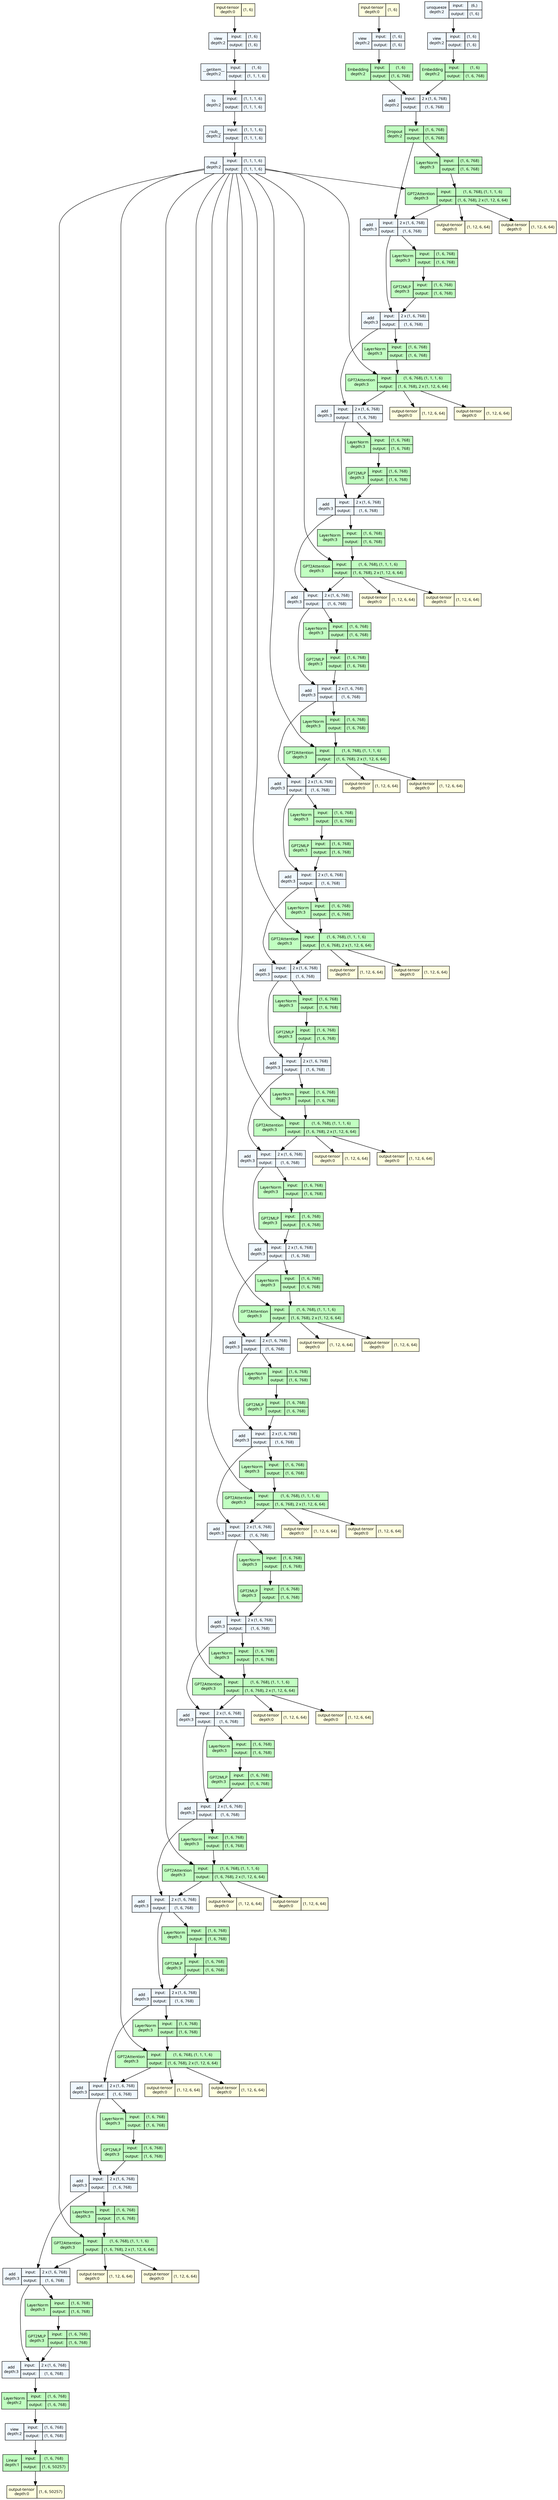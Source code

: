 strict digraph gpt2 {
	graph [ordering=in rankdir=TB size="78.6,78.6"]
	node [align=left fontname="Linux libertine" fontsize=10 height=0.2 margin=0 ranksep=0.1 shape=plaintext style=filled]
	edge [fontsize=10]
	0 [label=<
                    <TABLE BORDER="0" CELLBORDER="1"
                    CELLSPACING="0" CELLPADDING="4">
                        <TR><TD>input-tensor<BR/>depth:0</TD><TD>(1, 6)</TD></TR>
                    </TABLE>> fillcolor=lightyellow]
	1 [label=<
                    <TABLE BORDER="0" CELLBORDER="1"
                    CELLSPACING="0" CELLPADDING="4">
                        <TR><TD>input-tensor<BR/>depth:0</TD><TD>(1, 6)</TD></TR>
                    </TABLE>> fillcolor=lightyellow]
	2 [label=<
                    <TABLE BORDER="0" CELLBORDER="1"
                    CELLSPACING="0" CELLPADDING="4">
                    <TR>
                        <TD ROWSPAN="2">view<BR/>depth:2</TD>
                        <TD COLSPAN="2">input:</TD>
                        <TD COLSPAN="2">(1, 6) </TD>
                    </TR>
                    <TR>
                        <TD COLSPAN="2">output: </TD>
                        <TD COLSPAN="2">(1, 6) </TD>
                    </TR>
                    </TABLE>> fillcolor=aliceblue]
	3 [label=<
                    <TABLE BORDER="0" CELLBORDER="1"
                    CELLSPACING="0" CELLPADDING="4">
                    <TR>
                        <TD ROWSPAN="2">unsqueeze<BR/>depth:2</TD>
                        <TD COLSPAN="2">input:</TD>
                        <TD COLSPAN="2">(6,) </TD>
                    </TR>
                    <TR>
                        <TD COLSPAN="2">output: </TD>
                        <TD COLSPAN="2">(1, 6) </TD>
                    </TR>
                    </TABLE>> fillcolor=aliceblue]
	4 [label=<
                    <TABLE BORDER="0" CELLBORDER="1"
                    CELLSPACING="0" CELLPADDING="4">
                    <TR>
                        <TD ROWSPAN="2">view<BR/>depth:2</TD>
                        <TD COLSPAN="2">input:</TD>
                        <TD COLSPAN="2">(1, 6) </TD>
                    </TR>
                    <TR>
                        <TD COLSPAN="2">output: </TD>
                        <TD COLSPAN="2">(1, 6) </TD>
                    </TR>
                    </TABLE>> fillcolor=aliceblue]
	5 [label=<
                    <TABLE BORDER="0" CELLBORDER="1"
                    CELLSPACING="0" CELLPADDING="4">
                    <TR>
                        <TD ROWSPAN="2">view<BR/>depth:2</TD>
                        <TD COLSPAN="2">input:</TD>
                        <TD COLSPAN="2">(1, 6) </TD>
                    </TR>
                    <TR>
                        <TD COLSPAN="2">output: </TD>
                        <TD COLSPAN="2">(1, 6) </TD>
                    </TR>
                    </TABLE>> fillcolor=aliceblue]
	6 [label=<
                    <TABLE BORDER="0" CELLBORDER="1"
                    CELLSPACING="0" CELLPADDING="4">
                    <TR>
                        <TD ROWSPAN="2">__getitem__<BR/>depth:2</TD>
                        <TD COLSPAN="2">input:</TD>
                        <TD COLSPAN="2">(1, 6) </TD>
                    </TR>
                    <TR>
                        <TD COLSPAN="2">output: </TD>
                        <TD COLSPAN="2">(1, 1, 1, 6) </TD>
                    </TR>
                    </TABLE>> fillcolor=aliceblue]
	7 [label=<
                    <TABLE BORDER="0" CELLBORDER="1"
                    CELLSPACING="0" CELLPADDING="4">
                    <TR>
                        <TD ROWSPAN="2">to<BR/>depth:2</TD>
                        <TD COLSPAN="2">input:</TD>
                        <TD COLSPAN="2">(1, 1, 1, 6) </TD>
                    </TR>
                    <TR>
                        <TD COLSPAN="2">output: </TD>
                        <TD COLSPAN="2">(1, 1, 1, 6) </TD>
                    </TR>
                    </TABLE>> fillcolor=aliceblue]
	8 [label=<
                    <TABLE BORDER="0" CELLBORDER="1"
                    CELLSPACING="0" CELLPADDING="4">
                    <TR>
                        <TD ROWSPAN="2">__rsub__<BR/>depth:2</TD>
                        <TD COLSPAN="2">input:</TD>
                        <TD COLSPAN="2">(1, 1, 1, 6) </TD>
                    </TR>
                    <TR>
                        <TD COLSPAN="2">output: </TD>
                        <TD COLSPAN="2">(1, 1, 1, 6) </TD>
                    </TR>
                    </TABLE>> fillcolor=aliceblue]
	9 [label=<
                    <TABLE BORDER="0" CELLBORDER="1"
                    CELLSPACING="0" CELLPADDING="4">
                    <TR>
                        <TD ROWSPAN="2">mul<BR/>depth:2</TD>
                        <TD COLSPAN="2">input:</TD>
                        <TD COLSPAN="2">(1, 1, 1, 6) </TD>
                    </TR>
                    <TR>
                        <TD COLSPAN="2">output: </TD>
                        <TD COLSPAN="2">(1, 1, 1, 6) </TD>
                    </TR>
                    </TABLE>> fillcolor=aliceblue]
	10 [label=<
                    <TABLE BORDER="0" CELLBORDER="1"
                    CELLSPACING="0" CELLPADDING="4">
                    <TR>
                        <TD ROWSPAN="2">Embedding<BR/>depth:2</TD>
                        <TD COLSPAN="2">input:</TD>
                        <TD COLSPAN="2">(1, 6) </TD>
                    </TR>
                    <TR>
                        <TD COLSPAN="2">output: </TD>
                        <TD COLSPAN="2">(1, 6, 768) </TD>
                    </TR>
                    </TABLE>> fillcolor=darkseagreen1]
	11 [label=<
                    <TABLE BORDER="0" CELLBORDER="1"
                    CELLSPACING="0" CELLPADDING="4">
                    <TR>
                        <TD ROWSPAN="2">Embedding<BR/>depth:2</TD>
                        <TD COLSPAN="2">input:</TD>
                        <TD COLSPAN="2">(1, 6) </TD>
                    </TR>
                    <TR>
                        <TD COLSPAN="2">output: </TD>
                        <TD COLSPAN="2">(1, 6, 768) </TD>
                    </TR>
                    </TABLE>> fillcolor=darkseagreen1]
	12 [label=<
                    <TABLE BORDER="0" CELLBORDER="1"
                    CELLSPACING="0" CELLPADDING="4">
                    <TR>
                        <TD ROWSPAN="2">add<BR/>depth:2</TD>
                        <TD COLSPAN="2">input:</TD>
                        <TD COLSPAN="2">2 x (1, 6, 768) </TD>
                    </TR>
                    <TR>
                        <TD COLSPAN="2">output: </TD>
                        <TD COLSPAN="2">(1, 6, 768) </TD>
                    </TR>
                    </TABLE>> fillcolor=aliceblue]
	13 [label=<
                    <TABLE BORDER="0" CELLBORDER="1"
                    CELLSPACING="0" CELLPADDING="4">
                    <TR>
                        <TD ROWSPAN="2">Dropout<BR/>depth:2</TD>
                        <TD COLSPAN="2">input:</TD>
                        <TD COLSPAN="2">(1, 6, 768) </TD>
                    </TR>
                    <TR>
                        <TD COLSPAN="2">output: </TD>
                        <TD COLSPAN="2">(1, 6, 768) </TD>
                    </TR>
                    </TABLE>> fillcolor=darkseagreen1]
	14 [label=<
                    <TABLE BORDER="0" CELLBORDER="1"
                    CELLSPACING="0" CELLPADDING="4">
                    <TR>
                        <TD ROWSPAN="2">LayerNorm<BR/>depth:3</TD>
                        <TD COLSPAN="2">input:</TD>
                        <TD COLSPAN="2">(1, 6, 768) </TD>
                    </TR>
                    <TR>
                        <TD COLSPAN="2">output: </TD>
                        <TD COLSPAN="2">(1, 6, 768) </TD>
                    </TR>
                    </TABLE>> fillcolor=darkseagreen1]
	15 [label=<
                    <TABLE BORDER="0" CELLBORDER="1"
                    CELLSPACING="0" CELLPADDING="4">
                    <TR>
                        <TD ROWSPAN="2">GPT2Attention<BR/>depth:3</TD>
                        <TD COLSPAN="2">input:</TD>
                        <TD COLSPAN="2">(1, 6, 768), (1, 1, 1, 6) </TD>
                    </TR>
                    <TR>
                        <TD COLSPAN="2">output: </TD>
                        <TD COLSPAN="2">(1, 6, 768), 2 x (1, 12, 6, 64) </TD>
                    </TR>
                    </TABLE>> fillcolor=darkseagreen1]
	16 [label=<
                    <TABLE BORDER="0" CELLBORDER="1"
                    CELLSPACING="0" CELLPADDING="4">
                        <TR><TD>output-tensor<BR/>depth:0</TD><TD>(1, 12, 6, 64)</TD></TR>
                    </TABLE>> fillcolor=lightyellow]
	17 [label=<
                    <TABLE BORDER="0" CELLBORDER="1"
                    CELLSPACING="0" CELLPADDING="4">
                        <TR><TD>output-tensor<BR/>depth:0</TD><TD>(1, 12, 6, 64)</TD></TR>
                    </TABLE>> fillcolor=lightyellow]
	18 [label=<
                    <TABLE BORDER="0" CELLBORDER="1"
                    CELLSPACING="0" CELLPADDING="4">
                    <TR>
                        <TD ROWSPAN="2">add<BR/>depth:3</TD>
                        <TD COLSPAN="2">input:</TD>
                        <TD COLSPAN="2">2 x (1, 6, 768) </TD>
                    </TR>
                    <TR>
                        <TD COLSPAN="2">output: </TD>
                        <TD COLSPAN="2">(1, 6, 768) </TD>
                    </TR>
                    </TABLE>> fillcolor=aliceblue]
	19 [label=<
                    <TABLE BORDER="0" CELLBORDER="1"
                    CELLSPACING="0" CELLPADDING="4">
                    <TR>
                        <TD ROWSPAN="2">LayerNorm<BR/>depth:3</TD>
                        <TD COLSPAN="2">input:</TD>
                        <TD COLSPAN="2">(1, 6, 768) </TD>
                    </TR>
                    <TR>
                        <TD COLSPAN="2">output: </TD>
                        <TD COLSPAN="2">(1, 6, 768) </TD>
                    </TR>
                    </TABLE>> fillcolor=darkseagreen1]
	20 [label=<
                    <TABLE BORDER="0" CELLBORDER="1"
                    CELLSPACING="0" CELLPADDING="4">
                    <TR>
                        <TD ROWSPAN="2">GPT2MLP<BR/>depth:3</TD>
                        <TD COLSPAN="2">input:</TD>
                        <TD COLSPAN="2">(1, 6, 768) </TD>
                    </TR>
                    <TR>
                        <TD COLSPAN="2">output: </TD>
                        <TD COLSPAN="2">(1, 6, 768) </TD>
                    </TR>
                    </TABLE>> fillcolor=darkseagreen1]
	21 [label=<
                    <TABLE BORDER="0" CELLBORDER="1"
                    CELLSPACING="0" CELLPADDING="4">
                    <TR>
                        <TD ROWSPAN="2">add<BR/>depth:3</TD>
                        <TD COLSPAN="2">input:</TD>
                        <TD COLSPAN="2">2 x (1, 6, 768) </TD>
                    </TR>
                    <TR>
                        <TD COLSPAN="2">output: </TD>
                        <TD COLSPAN="2">(1, 6, 768) </TD>
                    </TR>
                    </TABLE>> fillcolor=aliceblue]
	22 [label=<
                    <TABLE BORDER="0" CELLBORDER="1"
                    CELLSPACING="0" CELLPADDING="4">
                    <TR>
                        <TD ROWSPAN="2">LayerNorm<BR/>depth:3</TD>
                        <TD COLSPAN="2">input:</TD>
                        <TD COLSPAN="2">(1, 6, 768) </TD>
                    </TR>
                    <TR>
                        <TD COLSPAN="2">output: </TD>
                        <TD COLSPAN="2">(1, 6, 768) </TD>
                    </TR>
                    </TABLE>> fillcolor=darkseagreen1]
	23 [label=<
                    <TABLE BORDER="0" CELLBORDER="1"
                    CELLSPACING="0" CELLPADDING="4">
                    <TR>
                        <TD ROWSPAN="2">GPT2Attention<BR/>depth:3</TD>
                        <TD COLSPAN="2">input:</TD>
                        <TD COLSPAN="2">(1, 6, 768), (1, 1, 1, 6) </TD>
                    </TR>
                    <TR>
                        <TD COLSPAN="2">output: </TD>
                        <TD COLSPAN="2">(1, 6, 768), 2 x (1, 12, 6, 64) </TD>
                    </TR>
                    </TABLE>> fillcolor=darkseagreen1]
	24 [label=<
                    <TABLE BORDER="0" CELLBORDER="1"
                    CELLSPACING="0" CELLPADDING="4">
                        <TR><TD>output-tensor<BR/>depth:0</TD><TD>(1, 12, 6, 64)</TD></TR>
                    </TABLE>> fillcolor=lightyellow]
	25 [label=<
                    <TABLE BORDER="0" CELLBORDER="1"
                    CELLSPACING="0" CELLPADDING="4">
                        <TR><TD>output-tensor<BR/>depth:0</TD><TD>(1, 12, 6, 64)</TD></TR>
                    </TABLE>> fillcolor=lightyellow]
	26 [label=<
                    <TABLE BORDER="0" CELLBORDER="1"
                    CELLSPACING="0" CELLPADDING="4">
                    <TR>
                        <TD ROWSPAN="2">add<BR/>depth:3</TD>
                        <TD COLSPAN="2">input:</TD>
                        <TD COLSPAN="2">2 x (1, 6, 768) </TD>
                    </TR>
                    <TR>
                        <TD COLSPAN="2">output: </TD>
                        <TD COLSPAN="2">(1, 6, 768) </TD>
                    </TR>
                    </TABLE>> fillcolor=aliceblue]
	27 [label=<
                    <TABLE BORDER="0" CELLBORDER="1"
                    CELLSPACING="0" CELLPADDING="4">
                    <TR>
                        <TD ROWSPAN="2">LayerNorm<BR/>depth:3</TD>
                        <TD COLSPAN="2">input:</TD>
                        <TD COLSPAN="2">(1, 6, 768) </TD>
                    </TR>
                    <TR>
                        <TD COLSPAN="2">output: </TD>
                        <TD COLSPAN="2">(1, 6, 768) </TD>
                    </TR>
                    </TABLE>> fillcolor=darkseagreen1]
	28 [label=<
                    <TABLE BORDER="0" CELLBORDER="1"
                    CELLSPACING="0" CELLPADDING="4">
                    <TR>
                        <TD ROWSPAN="2">GPT2MLP<BR/>depth:3</TD>
                        <TD COLSPAN="2">input:</TD>
                        <TD COLSPAN="2">(1, 6, 768) </TD>
                    </TR>
                    <TR>
                        <TD COLSPAN="2">output: </TD>
                        <TD COLSPAN="2">(1, 6, 768) </TD>
                    </TR>
                    </TABLE>> fillcolor=darkseagreen1]
	29 [label=<
                    <TABLE BORDER="0" CELLBORDER="1"
                    CELLSPACING="0" CELLPADDING="4">
                    <TR>
                        <TD ROWSPAN="2">add<BR/>depth:3</TD>
                        <TD COLSPAN="2">input:</TD>
                        <TD COLSPAN="2">2 x (1, 6, 768) </TD>
                    </TR>
                    <TR>
                        <TD COLSPAN="2">output: </TD>
                        <TD COLSPAN="2">(1, 6, 768) </TD>
                    </TR>
                    </TABLE>> fillcolor=aliceblue]
	30 [label=<
                    <TABLE BORDER="0" CELLBORDER="1"
                    CELLSPACING="0" CELLPADDING="4">
                    <TR>
                        <TD ROWSPAN="2">LayerNorm<BR/>depth:3</TD>
                        <TD COLSPAN="2">input:</TD>
                        <TD COLSPAN="2">(1, 6, 768) </TD>
                    </TR>
                    <TR>
                        <TD COLSPAN="2">output: </TD>
                        <TD COLSPAN="2">(1, 6, 768) </TD>
                    </TR>
                    </TABLE>> fillcolor=darkseagreen1]
	31 [label=<
                    <TABLE BORDER="0" CELLBORDER="1"
                    CELLSPACING="0" CELLPADDING="4">
                    <TR>
                        <TD ROWSPAN="2">GPT2Attention<BR/>depth:3</TD>
                        <TD COLSPAN="2">input:</TD>
                        <TD COLSPAN="2">(1, 6, 768), (1, 1, 1, 6) </TD>
                    </TR>
                    <TR>
                        <TD COLSPAN="2">output: </TD>
                        <TD COLSPAN="2">(1, 6, 768), 2 x (1, 12, 6, 64) </TD>
                    </TR>
                    </TABLE>> fillcolor=darkseagreen1]
	32 [label=<
                    <TABLE BORDER="0" CELLBORDER="1"
                    CELLSPACING="0" CELLPADDING="4">
                        <TR><TD>output-tensor<BR/>depth:0</TD><TD>(1, 12, 6, 64)</TD></TR>
                    </TABLE>> fillcolor=lightyellow]
	33 [label=<
                    <TABLE BORDER="0" CELLBORDER="1"
                    CELLSPACING="0" CELLPADDING="4">
                        <TR><TD>output-tensor<BR/>depth:0</TD><TD>(1, 12, 6, 64)</TD></TR>
                    </TABLE>> fillcolor=lightyellow]
	34 [label=<
                    <TABLE BORDER="0" CELLBORDER="1"
                    CELLSPACING="0" CELLPADDING="4">
                    <TR>
                        <TD ROWSPAN="2">add<BR/>depth:3</TD>
                        <TD COLSPAN="2">input:</TD>
                        <TD COLSPAN="2">2 x (1, 6, 768) </TD>
                    </TR>
                    <TR>
                        <TD COLSPAN="2">output: </TD>
                        <TD COLSPAN="2">(1, 6, 768) </TD>
                    </TR>
                    </TABLE>> fillcolor=aliceblue]
	35 [label=<
                    <TABLE BORDER="0" CELLBORDER="1"
                    CELLSPACING="0" CELLPADDING="4">
                    <TR>
                        <TD ROWSPAN="2">LayerNorm<BR/>depth:3</TD>
                        <TD COLSPAN="2">input:</TD>
                        <TD COLSPAN="2">(1, 6, 768) </TD>
                    </TR>
                    <TR>
                        <TD COLSPAN="2">output: </TD>
                        <TD COLSPAN="2">(1, 6, 768) </TD>
                    </TR>
                    </TABLE>> fillcolor=darkseagreen1]
	36 [label=<
                    <TABLE BORDER="0" CELLBORDER="1"
                    CELLSPACING="0" CELLPADDING="4">
                    <TR>
                        <TD ROWSPAN="2">GPT2MLP<BR/>depth:3</TD>
                        <TD COLSPAN="2">input:</TD>
                        <TD COLSPAN="2">(1, 6, 768) </TD>
                    </TR>
                    <TR>
                        <TD COLSPAN="2">output: </TD>
                        <TD COLSPAN="2">(1, 6, 768) </TD>
                    </TR>
                    </TABLE>> fillcolor=darkseagreen1]
	37 [label=<
                    <TABLE BORDER="0" CELLBORDER="1"
                    CELLSPACING="0" CELLPADDING="4">
                    <TR>
                        <TD ROWSPAN="2">add<BR/>depth:3</TD>
                        <TD COLSPAN="2">input:</TD>
                        <TD COLSPAN="2">2 x (1, 6, 768) </TD>
                    </TR>
                    <TR>
                        <TD COLSPAN="2">output: </TD>
                        <TD COLSPAN="2">(1, 6, 768) </TD>
                    </TR>
                    </TABLE>> fillcolor=aliceblue]
	38 [label=<
                    <TABLE BORDER="0" CELLBORDER="1"
                    CELLSPACING="0" CELLPADDING="4">
                    <TR>
                        <TD ROWSPAN="2">LayerNorm<BR/>depth:3</TD>
                        <TD COLSPAN="2">input:</TD>
                        <TD COLSPAN="2">(1, 6, 768) </TD>
                    </TR>
                    <TR>
                        <TD COLSPAN="2">output: </TD>
                        <TD COLSPAN="2">(1, 6, 768) </TD>
                    </TR>
                    </TABLE>> fillcolor=darkseagreen1]
	39 [label=<
                    <TABLE BORDER="0" CELLBORDER="1"
                    CELLSPACING="0" CELLPADDING="4">
                    <TR>
                        <TD ROWSPAN="2">GPT2Attention<BR/>depth:3</TD>
                        <TD COLSPAN="2">input:</TD>
                        <TD COLSPAN="2">(1, 6, 768), (1, 1, 1, 6) </TD>
                    </TR>
                    <TR>
                        <TD COLSPAN="2">output: </TD>
                        <TD COLSPAN="2">(1, 6, 768), 2 x (1, 12, 6, 64) </TD>
                    </TR>
                    </TABLE>> fillcolor=darkseagreen1]
	40 [label=<
                    <TABLE BORDER="0" CELLBORDER="1"
                    CELLSPACING="0" CELLPADDING="4">
                        <TR><TD>output-tensor<BR/>depth:0</TD><TD>(1, 12, 6, 64)</TD></TR>
                    </TABLE>> fillcolor=lightyellow]
	41 [label=<
                    <TABLE BORDER="0" CELLBORDER="1"
                    CELLSPACING="0" CELLPADDING="4">
                        <TR><TD>output-tensor<BR/>depth:0</TD><TD>(1, 12, 6, 64)</TD></TR>
                    </TABLE>> fillcolor=lightyellow]
	42 [label=<
                    <TABLE BORDER="0" CELLBORDER="1"
                    CELLSPACING="0" CELLPADDING="4">
                    <TR>
                        <TD ROWSPAN="2">add<BR/>depth:3</TD>
                        <TD COLSPAN="2">input:</TD>
                        <TD COLSPAN="2">2 x (1, 6, 768) </TD>
                    </TR>
                    <TR>
                        <TD COLSPAN="2">output: </TD>
                        <TD COLSPAN="2">(1, 6, 768) </TD>
                    </TR>
                    </TABLE>> fillcolor=aliceblue]
	43 [label=<
                    <TABLE BORDER="0" CELLBORDER="1"
                    CELLSPACING="0" CELLPADDING="4">
                    <TR>
                        <TD ROWSPAN="2">LayerNorm<BR/>depth:3</TD>
                        <TD COLSPAN="2">input:</TD>
                        <TD COLSPAN="2">(1, 6, 768) </TD>
                    </TR>
                    <TR>
                        <TD COLSPAN="2">output: </TD>
                        <TD COLSPAN="2">(1, 6, 768) </TD>
                    </TR>
                    </TABLE>> fillcolor=darkseagreen1]
	44 [label=<
                    <TABLE BORDER="0" CELLBORDER="1"
                    CELLSPACING="0" CELLPADDING="4">
                    <TR>
                        <TD ROWSPAN="2">GPT2MLP<BR/>depth:3</TD>
                        <TD COLSPAN="2">input:</TD>
                        <TD COLSPAN="2">(1, 6, 768) </TD>
                    </TR>
                    <TR>
                        <TD COLSPAN="2">output: </TD>
                        <TD COLSPAN="2">(1, 6, 768) </TD>
                    </TR>
                    </TABLE>> fillcolor=darkseagreen1]
	45 [label=<
                    <TABLE BORDER="0" CELLBORDER="1"
                    CELLSPACING="0" CELLPADDING="4">
                    <TR>
                        <TD ROWSPAN="2">add<BR/>depth:3</TD>
                        <TD COLSPAN="2">input:</TD>
                        <TD COLSPAN="2">2 x (1, 6, 768) </TD>
                    </TR>
                    <TR>
                        <TD COLSPAN="2">output: </TD>
                        <TD COLSPAN="2">(1, 6, 768) </TD>
                    </TR>
                    </TABLE>> fillcolor=aliceblue]
	46 [label=<
                    <TABLE BORDER="0" CELLBORDER="1"
                    CELLSPACING="0" CELLPADDING="4">
                    <TR>
                        <TD ROWSPAN="2">LayerNorm<BR/>depth:3</TD>
                        <TD COLSPAN="2">input:</TD>
                        <TD COLSPAN="2">(1, 6, 768) </TD>
                    </TR>
                    <TR>
                        <TD COLSPAN="2">output: </TD>
                        <TD COLSPAN="2">(1, 6, 768) </TD>
                    </TR>
                    </TABLE>> fillcolor=darkseagreen1]
	47 [label=<
                    <TABLE BORDER="0" CELLBORDER="1"
                    CELLSPACING="0" CELLPADDING="4">
                    <TR>
                        <TD ROWSPAN="2">GPT2Attention<BR/>depth:3</TD>
                        <TD COLSPAN="2">input:</TD>
                        <TD COLSPAN="2">(1, 6, 768), (1, 1, 1, 6) </TD>
                    </TR>
                    <TR>
                        <TD COLSPAN="2">output: </TD>
                        <TD COLSPAN="2">(1, 6, 768), 2 x (1, 12, 6, 64) </TD>
                    </TR>
                    </TABLE>> fillcolor=darkseagreen1]
	48 [label=<
                    <TABLE BORDER="0" CELLBORDER="1"
                    CELLSPACING="0" CELLPADDING="4">
                        <TR><TD>output-tensor<BR/>depth:0</TD><TD>(1, 12, 6, 64)</TD></TR>
                    </TABLE>> fillcolor=lightyellow]
	49 [label=<
                    <TABLE BORDER="0" CELLBORDER="1"
                    CELLSPACING="0" CELLPADDING="4">
                        <TR><TD>output-tensor<BR/>depth:0</TD><TD>(1, 12, 6, 64)</TD></TR>
                    </TABLE>> fillcolor=lightyellow]
	50 [label=<
                    <TABLE BORDER="0" CELLBORDER="1"
                    CELLSPACING="0" CELLPADDING="4">
                    <TR>
                        <TD ROWSPAN="2">add<BR/>depth:3</TD>
                        <TD COLSPAN="2">input:</TD>
                        <TD COLSPAN="2">2 x (1, 6, 768) </TD>
                    </TR>
                    <TR>
                        <TD COLSPAN="2">output: </TD>
                        <TD COLSPAN="2">(1, 6, 768) </TD>
                    </TR>
                    </TABLE>> fillcolor=aliceblue]
	51 [label=<
                    <TABLE BORDER="0" CELLBORDER="1"
                    CELLSPACING="0" CELLPADDING="4">
                    <TR>
                        <TD ROWSPAN="2">LayerNorm<BR/>depth:3</TD>
                        <TD COLSPAN="2">input:</TD>
                        <TD COLSPAN="2">(1, 6, 768) </TD>
                    </TR>
                    <TR>
                        <TD COLSPAN="2">output: </TD>
                        <TD COLSPAN="2">(1, 6, 768) </TD>
                    </TR>
                    </TABLE>> fillcolor=darkseagreen1]
	52 [label=<
                    <TABLE BORDER="0" CELLBORDER="1"
                    CELLSPACING="0" CELLPADDING="4">
                    <TR>
                        <TD ROWSPAN="2">GPT2MLP<BR/>depth:3</TD>
                        <TD COLSPAN="2">input:</TD>
                        <TD COLSPAN="2">(1, 6, 768) </TD>
                    </TR>
                    <TR>
                        <TD COLSPAN="2">output: </TD>
                        <TD COLSPAN="2">(1, 6, 768) </TD>
                    </TR>
                    </TABLE>> fillcolor=darkseagreen1]
	53 [label=<
                    <TABLE BORDER="0" CELLBORDER="1"
                    CELLSPACING="0" CELLPADDING="4">
                    <TR>
                        <TD ROWSPAN="2">add<BR/>depth:3</TD>
                        <TD COLSPAN="2">input:</TD>
                        <TD COLSPAN="2">2 x (1, 6, 768) </TD>
                    </TR>
                    <TR>
                        <TD COLSPAN="2">output: </TD>
                        <TD COLSPAN="2">(1, 6, 768) </TD>
                    </TR>
                    </TABLE>> fillcolor=aliceblue]
	54 [label=<
                    <TABLE BORDER="0" CELLBORDER="1"
                    CELLSPACING="0" CELLPADDING="4">
                    <TR>
                        <TD ROWSPAN="2">LayerNorm<BR/>depth:3</TD>
                        <TD COLSPAN="2">input:</TD>
                        <TD COLSPAN="2">(1, 6, 768) </TD>
                    </TR>
                    <TR>
                        <TD COLSPAN="2">output: </TD>
                        <TD COLSPAN="2">(1, 6, 768) </TD>
                    </TR>
                    </TABLE>> fillcolor=darkseagreen1]
	55 [label=<
                    <TABLE BORDER="0" CELLBORDER="1"
                    CELLSPACING="0" CELLPADDING="4">
                    <TR>
                        <TD ROWSPAN="2">GPT2Attention<BR/>depth:3</TD>
                        <TD COLSPAN="2">input:</TD>
                        <TD COLSPAN="2">(1, 6, 768), (1, 1, 1, 6) </TD>
                    </TR>
                    <TR>
                        <TD COLSPAN="2">output: </TD>
                        <TD COLSPAN="2">(1, 6, 768), 2 x (1, 12, 6, 64) </TD>
                    </TR>
                    </TABLE>> fillcolor=darkseagreen1]
	56 [label=<
                    <TABLE BORDER="0" CELLBORDER="1"
                    CELLSPACING="0" CELLPADDING="4">
                        <TR><TD>output-tensor<BR/>depth:0</TD><TD>(1, 12, 6, 64)</TD></TR>
                    </TABLE>> fillcolor=lightyellow]
	57 [label=<
                    <TABLE BORDER="0" CELLBORDER="1"
                    CELLSPACING="0" CELLPADDING="4">
                        <TR><TD>output-tensor<BR/>depth:0</TD><TD>(1, 12, 6, 64)</TD></TR>
                    </TABLE>> fillcolor=lightyellow]
	58 [label=<
                    <TABLE BORDER="0" CELLBORDER="1"
                    CELLSPACING="0" CELLPADDING="4">
                    <TR>
                        <TD ROWSPAN="2">add<BR/>depth:3</TD>
                        <TD COLSPAN="2">input:</TD>
                        <TD COLSPAN="2">2 x (1, 6, 768) </TD>
                    </TR>
                    <TR>
                        <TD COLSPAN="2">output: </TD>
                        <TD COLSPAN="2">(1, 6, 768) </TD>
                    </TR>
                    </TABLE>> fillcolor=aliceblue]
	59 [label=<
                    <TABLE BORDER="0" CELLBORDER="1"
                    CELLSPACING="0" CELLPADDING="4">
                    <TR>
                        <TD ROWSPAN="2">LayerNorm<BR/>depth:3</TD>
                        <TD COLSPAN="2">input:</TD>
                        <TD COLSPAN="2">(1, 6, 768) </TD>
                    </TR>
                    <TR>
                        <TD COLSPAN="2">output: </TD>
                        <TD COLSPAN="2">(1, 6, 768) </TD>
                    </TR>
                    </TABLE>> fillcolor=darkseagreen1]
	60 [label=<
                    <TABLE BORDER="0" CELLBORDER="1"
                    CELLSPACING="0" CELLPADDING="4">
                    <TR>
                        <TD ROWSPAN="2">GPT2MLP<BR/>depth:3</TD>
                        <TD COLSPAN="2">input:</TD>
                        <TD COLSPAN="2">(1, 6, 768) </TD>
                    </TR>
                    <TR>
                        <TD COLSPAN="2">output: </TD>
                        <TD COLSPAN="2">(1, 6, 768) </TD>
                    </TR>
                    </TABLE>> fillcolor=darkseagreen1]
	61 [label=<
                    <TABLE BORDER="0" CELLBORDER="1"
                    CELLSPACING="0" CELLPADDING="4">
                    <TR>
                        <TD ROWSPAN="2">add<BR/>depth:3</TD>
                        <TD COLSPAN="2">input:</TD>
                        <TD COLSPAN="2">2 x (1, 6, 768) </TD>
                    </TR>
                    <TR>
                        <TD COLSPAN="2">output: </TD>
                        <TD COLSPAN="2">(1, 6, 768) </TD>
                    </TR>
                    </TABLE>> fillcolor=aliceblue]
	62 [label=<
                    <TABLE BORDER="0" CELLBORDER="1"
                    CELLSPACING="0" CELLPADDING="4">
                    <TR>
                        <TD ROWSPAN="2">LayerNorm<BR/>depth:3</TD>
                        <TD COLSPAN="2">input:</TD>
                        <TD COLSPAN="2">(1, 6, 768) </TD>
                    </TR>
                    <TR>
                        <TD COLSPAN="2">output: </TD>
                        <TD COLSPAN="2">(1, 6, 768) </TD>
                    </TR>
                    </TABLE>> fillcolor=darkseagreen1]
	63 [label=<
                    <TABLE BORDER="0" CELLBORDER="1"
                    CELLSPACING="0" CELLPADDING="4">
                    <TR>
                        <TD ROWSPAN="2">GPT2Attention<BR/>depth:3</TD>
                        <TD COLSPAN="2">input:</TD>
                        <TD COLSPAN="2">(1, 6, 768), (1, 1, 1, 6) </TD>
                    </TR>
                    <TR>
                        <TD COLSPAN="2">output: </TD>
                        <TD COLSPAN="2">(1, 6, 768), 2 x (1, 12, 6, 64) </TD>
                    </TR>
                    </TABLE>> fillcolor=darkseagreen1]
	64 [label=<
                    <TABLE BORDER="0" CELLBORDER="1"
                    CELLSPACING="0" CELLPADDING="4">
                        <TR><TD>output-tensor<BR/>depth:0</TD><TD>(1, 12, 6, 64)</TD></TR>
                    </TABLE>> fillcolor=lightyellow]
	65 [label=<
                    <TABLE BORDER="0" CELLBORDER="1"
                    CELLSPACING="0" CELLPADDING="4">
                        <TR><TD>output-tensor<BR/>depth:0</TD><TD>(1, 12, 6, 64)</TD></TR>
                    </TABLE>> fillcolor=lightyellow]
	66 [label=<
                    <TABLE BORDER="0" CELLBORDER="1"
                    CELLSPACING="0" CELLPADDING="4">
                    <TR>
                        <TD ROWSPAN="2">add<BR/>depth:3</TD>
                        <TD COLSPAN="2">input:</TD>
                        <TD COLSPAN="2">2 x (1, 6, 768) </TD>
                    </TR>
                    <TR>
                        <TD COLSPAN="2">output: </TD>
                        <TD COLSPAN="2">(1, 6, 768) </TD>
                    </TR>
                    </TABLE>> fillcolor=aliceblue]
	67 [label=<
                    <TABLE BORDER="0" CELLBORDER="1"
                    CELLSPACING="0" CELLPADDING="4">
                    <TR>
                        <TD ROWSPAN="2">LayerNorm<BR/>depth:3</TD>
                        <TD COLSPAN="2">input:</TD>
                        <TD COLSPAN="2">(1, 6, 768) </TD>
                    </TR>
                    <TR>
                        <TD COLSPAN="2">output: </TD>
                        <TD COLSPAN="2">(1, 6, 768) </TD>
                    </TR>
                    </TABLE>> fillcolor=darkseagreen1]
	68 [label=<
                    <TABLE BORDER="0" CELLBORDER="1"
                    CELLSPACING="0" CELLPADDING="4">
                    <TR>
                        <TD ROWSPAN="2">GPT2MLP<BR/>depth:3</TD>
                        <TD COLSPAN="2">input:</TD>
                        <TD COLSPAN="2">(1, 6, 768) </TD>
                    </TR>
                    <TR>
                        <TD COLSPAN="2">output: </TD>
                        <TD COLSPAN="2">(1, 6, 768) </TD>
                    </TR>
                    </TABLE>> fillcolor=darkseagreen1]
	69 [label=<
                    <TABLE BORDER="0" CELLBORDER="1"
                    CELLSPACING="0" CELLPADDING="4">
                    <TR>
                        <TD ROWSPAN="2">add<BR/>depth:3</TD>
                        <TD COLSPAN="2">input:</TD>
                        <TD COLSPAN="2">2 x (1, 6, 768) </TD>
                    </TR>
                    <TR>
                        <TD COLSPAN="2">output: </TD>
                        <TD COLSPAN="2">(1, 6, 768) </TD>
                    </TR>
                    </TABLE>> fillcolor=aliceblue]
	70 [label=<
                    <TABLE BORDER="0" CELLBORDER="1"
                    CELLSPACING="0" CELLPADDING="4">
                    <TR>
                        <TD ROWSPAN="2">LayerNorm<BR/>depth:3</TD>
                        <TD COLSPAN="2">input:</TD>
                        <TD COLSPAN="2">(1, 6, 768) </TD>
                    </TR>
                    <TR>
                        <TD COLSPAN="2">output: </TD>
                        <TD COLSPAN="2">(1, 6, 768) </TD>
                    </TR>
                    </TABLE>> fillcolor=darkseagreen1]
	71 [label=<
                    <TABLE BORDER="0" CELLBORDER="1"
                    CELLSPACING="0" CELLPADDING="4">
                    <TR>
                        <TD ROWSPAN="2">GPT2Attention<BR/>depth:3</TD>
                        <TD COLSPAN="2">input:</TD>
                        <TD COLSPAN="2">(1, 6, 768), (1, 1, 1, 6) </TD>
                    </TR>
                    <TR>
                        <TD COLSPAN="2">output: </TD>
                        <TD COLSPAN="2">(1, 6, 768), 2 x (1, 12, 6, 64) </TD>
                    </TR>
                    </TABLE>> fillcolor=darkseagreen1]
	72 [label=<
                    <TABLE BORDER="0" CELLBORDER="1"
                    CELLSPACING="0" CELLPADDING="4">
                        <TR><TD>output-tensor<BR/>depth:0</TD><TD>(1, 12, 6, 64)</TD></TR>
                    </TABLE>> fillcolor=lightyellow]
	73 [label=<
                    <TABLE BORDER="0" CELLBORDER="1"
                    CELLSPACING="0" CELLPADDING="4">
                        <TR><TD>output-tensor<BR/>depth:0</TD><TD>(1, 12, 6, 64)</TD></TR>
                    </TABLE>> fillcolor=lightyellow]
	74 [label=<
                    <TABLE BORDER="0" CELLBORDER="1"
                    CELLSPACING="0" CELLPADDING="4">
                    <TR>
                        <TD ROWSPAN="2">add<BR/>depth:3</TD>
                        <TD COLSPAN="2">input:</TD>
                        <TD COLSPAN="2">2 x (1, 6, 768) </TD>
                    </TR>
                    <TR>
                        <TD COLSPAN="2">output: </TD>
                        <TD COLSPAN="2">(1, 6, 768) </TD>
                    </TR>
                    </TABLE>> fillcolor=aliceblue]
	75 [label=<
                    <TABLE BORDER="0" CELLBORDER="1"
                    CELLSPACING="0" CELLPADDING="4">
                    <TR>
                        <TD ROWSPAN="2">LayerNorm<BR/>depth:3</TD>
                        <TD COLSPAN="2">input:</TD>
                        <TD COLSPAN="2">(1, 6, 768) </TD>
                    </TR>
                    <TR>
                        <TD COLSPAN="2">output: </TD>
                        <TD COLSPAN="2">(1, 6, 768) </TD>
                    </TR>
                    </TABLE>> fillcolor=darkseagreen1]
	76 [label=<
                    <TABLE BORDER="0" CELLBORDER="1"
                    CELLSPACING="0" CELLPADDING="4">
                    <TR>
                        <TD ROWSPAN="2">GPT2MLP<BR/>depth:3</TD>
                        <TD COLSPAN="2">input:</TD>
                        <TD COLSPAN="2">(1, 6, 768) </TD>
                    </TR>
                    <TR>
                        <TD COLSPAN="2">output: </TD>
                        <TD COLSPAN="2">(1, 6, 768) </TD>
                    </TR>
                    </TABLE>> fillcolor=darkseagreen1]
	77 [label=<
                    <TABLE BORDER="0" CELLBORDER="1"
                    CELLSPACING="0" CELLPADDING="4">
                    <TR>
                        <TD ROWSPAN="2">add<BR/>depth:3</TD>
                        <TD COLSPAN="2">input:</TD>
                        <TD COLSPAN="2">2 x (1, 6, 768) </TD>
                    </TR>
                    <TR>
                        <TD COLSPAN="2">output: </TD>
                        <TD COLSPAN="2">(1, 6, 768) </TD>
                    </TR>
                    </TABLE>> fillcolor=aliceblue]
	78 [label=<
                    <TABLE BORDER="0" CELLBORDER="1"
                    CELLSPACING="0" CELLPADDING="4">
                    <TR>
                        <TD ROWSPAN="2">LayerNorm<BR/>depth:3</TD>
                        <TD COLSPAN="2">input:</TD>
                        <TD COLSPAN="2">(1, 6, 768) </TD>
                    </TR>
                    <TR>
                        <TD COLSPAN="2">output: </TD>
                        <TD COLSPAN="2">(1, 6, 768) </TD>
                    </TR>
                    </TABLE>> fillcolor=darkseagreen1]
	79 [label=<
                    <TABLE BORDER="0" CELLBORDER="1"
                    CELLSPACING="0" CELLPADDING="4">
                    <TR>
                        <TD ROWSPAN="2">GPT2Attention<BR/>depth:3</TD>
                        <TD COLSPAN="2">input:</TD>
                        <TD COLSPAN="2">(1, 6, 768), (1, 1, 1, 6) </TD>
                    </TR>
                    <TR>
                        <TD COLSPAN="2">output: </TD>
                        <TD COLSPAN="2">(1, 6, 768), 2 x (1, 12, 6, 64) </TD>
                    </TR>
                    </TABLE>> fillcolor=darkseagreen1]
	80 [label=<
                    <TABLE BORDER="0" CELLBORDER="1"
                    CELLSPACING="0" CELLPADDING="4">
                        <TR><TD>output-tensor<BR/>depth:0</TD><TD>(1, 12, 6, 64)</TD></TR>
                    </TABLE>> fillcolor=lightyellow]
	81 [label=<
                    <TABLE BORDER="0" CELLBORDER="1"
                    CELLSPACING="0" CELLPADDING="4">
                        <TR><TD>output-tensor<BR/>depth:0</TD><TD>(1, 12, 6, 64)</TD></TR>
                    </TABLE>> fillcolor=lightyellow]
	82 [label=<
                    <TABLE BORDER="0" CELLBORDER="1"
                    CELLSPACING="0" CELLPADDING="4">
                    <TR>
                        <TD ROWSPAN="2">add<BR/>depth:3</TD>
                        <TD COLSPAN="2">input:</TD>
                        <TD COLSPAN="2">2 x (1, 6, 768) </TD>
                    </TR>
                    <TR>
                        <TD COLSPAN="2">output: </TD>
                        <TD COLSPAN="2">(1, 6, 768) </TD>
                    </TR>
                    </TABLE>> fillcolor=aliceblue]
	83 [label=<
                    <TABLE BORDER="0" CELLBORDER="1"
                    CELLSPACING="0" CELLPADDING="4">
                    <TR>
                        <TD ROWSPAN="2">LayerNorm<BR/>depth:3</TD>
                        <TD COLSPAN="2">input:</TD>
                        <TD COLSPAN="2">(1, 6, 768) </TD>
                    </TR>
                    <TR>
                        <TD COLSPAN="2">output: </TD>
                        <TD COLSPAN="2">(1, 6, 768) </TD>
                    </TR>
                    </TABLE>> fillcolor=darkseagreen1]
	84 [label=<
                    <TABLE BORDER="0" CELLBORDER="1"
                    CELLSPACING="0" CELLPADDING="4">
                    <TR>
                        <TD ROWSPAN="2">GPT2MLP<BR/>depth:3</TD>
                        <TD COLSPAN="2">input:</TD>
                        <TD COLSPAN="2">(1, 6, 768) </TD>
                    </TR>
                    <TR>
                        <TD COLSPAN="2">output: </TD>
                        <TD COLSPAN="2">(1, 6, 768) </TD>
                    </TR>
                    </TABLE>> fillcolor=darkseagreen1]
	85 [label=<
                    <TABLE BORDER="0" CELLBORDER="1"
                    CELLSPACING="0" CELLPADDING="4">
                    <TR>
                        <TD ROWSPAN="2">add<BR/>depth:3</TD>
                        <TD COLSPAN="2">input:</TD>
                        <TD COLSPAN="2">2 x (1, 6, 768) </TD>
                    </TR>
                    <TR>
                        <TD COLSPAN="2">output: </TD>
                        <TD COLSPAN="2">(1, 6, 768) </TD>
                    </TR>
                    </TABLE>> fillcolor=aliceblue]
	86 [label=<
                    <TABLE BORDER="0" CELLBORDER="1"
                    CELLSPACING="0" CELLPADDING="4">
                    <TR>
                        <TD ROWSPAN="2">LayerNorm<BR/>depth:3</TD>
                        <TD COLSPAN="2">input:</TD>
                        <TD COLSPAN="2">(1, 6, 768) </TD>
                    </TR>
                    <TR>
                        <TD COLSPAN="2">output: </TD>
                        <TD COLSPAN="2">(1, 6, 768) </TD>
                    </TR>
                    </TABLE>> fillcolor=darkseagreen1]
	87 [label=<
                    <TABLE BORDER="0" CELLBORDER="1"
                    CELLSPACING="0" CELLPADDING="4">
                    <TR>
                        <TD ROWSPAN="2">GPT2Attention<BR/>depth:3</TD>
                        <TD COLSPAN="2">input:</TD>
                        <TD COLSPAN="2">(1, 6, 768), (1, 1, 1, 6) </TD>
                    </TR>
                    <TR>
                        <TD COLSPAN="2">output: </TD>
                        <TD COLSPAN="2">(1, 6, 768), 2 x (1, 12, 6, 64) </TD>
                    </TR>
                    </TABLE>> fillcolor=darkseagreen1]
	88 [label=<
                    <TABLE BORDER="0" CELLBORDER="1"
                    CELLSPACING="0" CELLPADDING="4">
                        <TR><TD>output-tensor<BR/>depth:0</TD><TD>(1, 12, 6, 64)</TD></TR>
                    </TABLE>> fillcolor=lightyellow]
	89 [label=<
                    <TABLE BORDER="0" CELLBORDER="1"
                    CELLSPACING="0" CELLPADDING="4">
                        <TR><TD>output-tensor<BR/>depth:0</TD><TD>(1, 12, 6, 64)</TD></TR>
                    </TABLE>> fillcolor=lightyellow]
	90 [label=<
                    <TABLE BORDER="0" CELLBORDER="1"
                    CELLSPACING="0" CELLPADDING="4">
                    <TR>
                        <TD ROWSPAN="2">add<BR/>depth:3</TD>
                        <TD COLSPAN="2">input:</TD>
                        <TD COLSPAN="2">2 x (1, 6, 768) </TD>
                    </TR>
                    <TR>
                        <TD COLSPAN="2">output: </TD>
                        <TD COLSPAN="2">(1, 6, 768) </TD>
                    </TR>
                    </TABLE>> fillcolor=aliceblue]
	91 [label=<
                    <TABLE BORDER="0" CELLBORDER="1"
                    CELLSPACING="0" CELLPADDING="4">
                    <TR>
                        <TD ROWSPAN="2">LayerNorm<BR/>depth:3</TD>
                        <TD COLSPAN="2">input:</TD>
                        <TD COLSPAN="2">(1, 6, 768) </TD>
                    </TR>
                    <TR>
                        <TD COLSPAN="2">output: </TD>
                        <TD COLSPAN="2">(1, 6, 768) </TD>
                    </TR>
                    </TABLE>> fillcolor=darkseagreen1]
	92 [label=<
                    <TABLE BORDER="0" CELLBORDER="1"
                    CELLSPACING="0" CELLPADDING="4">
                    <TR>
                        <TD ROWSPAN="2">GPT2MLP<BR/>depth:3</TD>
                        <TD COLSPAN="2">input:</TD>
                        <TD COLSPAN="2">(1, 6, 768) </TD>
                    </TR>
                    <TR>
                        <TD COLSPAN="2">output: </TD>
                        <TD COLSPAN="2">(1, 6, 768) </TD>
                    </TR>
                    </TABLE>> fillcolor=darkseagreen1]
	93 [label=<
                    <TABLE BORDER="0" CELLBORDER="1"
                    CELLSPACING="0" CELLPADDING="4">
                    <TR>
                        <TD ROWSPAN="2">add<BR/>depth:3</TD>
                        <TD COLSPAN="2">input:</TD>
                        <TD COLSPAN="2">2 x (1, 6, 768) </TD>
                    </TR>
                    <TR>
                        <TD COLSPAN="2">output: </TD>
                        <TD COLSPAN="2">(1, 6, 768) </TD>
                    </TR>
                    </TABLE>> fillcolor=aliceblue]
	94 [label=<
                    <TABLE BORDER="0" CELLBORDER="1"
                    CELLSPACING="0" CELLPADDING="4">
                    <TR>
                        <TD ROWSPAN="2">LayerNorm<BR/>depth:3</TD>
                        <TD COLSPAN="2">input:</TD>
                        <TD COLSPAN="2">(1, 6, 768) </TD>
                    </TR>
                    <TR>
                        <TD COLSPAN="2">output: </TD>
                        <TD COLSPAN="2">(1, 6, 768) </TD>
                    </TR>
                    </TABLE>> fillcolor=darkseagreen1]
	95 [label=<
                    <TABLE BORDER="0" CELLBORDER="1"
                    CELLSPACING="0" CELLPADDING="4">
                    <TR>
                        <TD ROWSPAN="2">GPT2Attention<BR/>depth:3</TD>
                        <TD COLSPAN="2">input:</TD>
                        <TD COLSPAN="2">(1, 6, 768), (1, 1, 1, 6) </TD>
                    </TR>
                    <TR>
                        <TD COLSPAN="2">output: </TD>
                        <TD COLSPAN="2">(1, 6, 768), 2 x (1, 12, 6, 64) </TD>
                    </TR>
                    </TABLE>> fillcolor=darkseagreen1]
	96 [label=<
                    <TABLE BORDER="0" CELLBORDER="1"
                    CELLSPACING="0" CELLPADDING="4">
                        <TR><TD>output-tensor<BR/>depth:0</TD><TD>(1, 12, 6, 64)</TD></TR>
                    </TABLE>> fillcolor=lightyellow]
	97 [label=<
                    <TABLE BORDER="0" CELLBORDER="1"
                    CELLSPACING="0" CELLPADDING="4">
                        <TR><TD>output-tensor<BR/>depth:0</TD><TD>(1, 12, 6, 64)</TD></TR>
                    </TABLE>> fillcolor=lightyellow]
	98 [label=<
                    <TABLE BORDER="0" CELLBORDER="1"
                    CELLSPACING="0" CELLPADDING="4">
                    <TR>
                        <TD ROWSPAN="2">add<BR/>depth:3</TD>
                        <TD COLSPAN="2">input:</TD>
                        <TD COLSPAN="2">2 x (1, 6, 768) </TD>
                    </TR>
                    <TR>
                        <TD COLSPAN="2">output: </TD>
                        <TD COLSPAN="2">(1, 6, 768) </TD>
                    </TR>
                    </TABLE>> fillcolor=aliceblue]
	99 [label=<
                    <TABLE BORDER="0" CELLBORDER="1"
                    CELLSPACING="0" CELLPADDING="4">
                    <TR>
                        <TD ROWSPAN="2">LayerNorm<BR/>depth:3</TD>
                        <TD COLSPAN="2">input:</TD>
                        <TD COLSPAN="2">(1, 6, 768) </TD>
                    </TR>
                    <TR>
                        <TD COLSPAN="2">output: </TD>
                        <TD COLSPAN="2">(1, 6, 768) </TD>
                    </TR>
                    </TABLE>> fillcolor=darkseagreen1]
	100 [label=<
                    <TABLE BORDER="0" CELLBORDER="1"
                    CELLSPACING="0" CELLPADDING="4">
                    <TR>
                        <TD ROWSPAN="2">GPT2MLP<BR/>depth:3</TD>
                        <TD COLSPAN="2">input:</TD>
                        <TD COLSPAN="2">(1, 6, 768) </TD>
                    </TR>
                    <TR>
                        <TD COLSPAN="2">output: </TD>
                        <TD COLSPAN="2">(1, 6, 768) </TD>
                    </TR>
                    </TABLE>> fillcolor=darkseagreen1]
	101 [label=<
                    <TABLE BORDER="0" CELLBORDER="1"
                    CELLSPACING="0" CELLPADDING="4">
                    <TR>
                        <TD ROWSPAN="2">add<BR/>depth:3</TD>
                        <TD COLSPAN="2">input:</TD>
                        <TD COLSPAN="2">2 x (1, 6, 768) </TD>
                    </TR>
                    <TR>
                        <TD COLSPAN="2">output: </TD>
                        <TD COLSPAN="2">(1, 6, 768) </TD>
                    </TR>
                    </TABLE>> fillcolor=aliceblue]
	102 [label=<
                    <TABLE BORDER="0" CELLBORDER="1"
                    CELLSPACING="0" CELLPADDING="4">
                    <TR>
                        <TD ROWSPAN="2">LayerNorm<BR/>depth:3</TD>
                        <TD COLSPAN="2">input:</TD>
                        <TD COLSPAN="2">(1, 6, 768) </TD>
                    </TR>
                    <TR>
                        <TD COLSPAN="2">output: </TD>
                        <TD COLSPAN="2">(1, 6, 768) </TD>
                    </TR>
                    </TABLE>> fillcolor=darkseagreen1]
	103 [label=<
                    <TABLE BORDER="0" CELLBORDER="1"
                    CELLSPACING="0" CELLPADDING="4">
                    <TR>
                        <TD ROWSPAN="2">GPT2Attention<BR/>depth:3</TD>
                        <TD COLSPAN="2">input:</TD>
                        <TD COLSPAN="2">(1, 6, 768), (1, 1, 1, 6) </TD>
                    </TR>
                    <TR>
                        <TD COLSPAN="2">output: </TD>
                        <TD COLSPAN="2">(1, 6, 768), 2 x (1, 12, 6, 64) </TD>
                    </TR>
                    </TABLE>> fillcolor=darkseagreen1]
	104 [label=<
                    <TABLE BORDER="0" CELLBORDER="1"
                    CELLSPACING="0" CELLPADDING="4">
                        <TR><TD>output-tensor<BR/>depth:0</TD><TD>(1, 12, 6, 64)</TD></TR>
                    </TABLE>> fillcolor=lightyellow]
	105 [label=<
                    <TABLE BORDER="0" CELLBORDER="1"
                    CELLSPACING="0" CELLPADDING="4">
                        <TR><TD>output-tensor<BR/>depth:0</TD><TD>(1, 12, 6, 64)</TD></TR>
                    </TABLE>> fillcolor=lightyellow]
	106 [label=<
                    <TABLE BORDER="0" CELLBORDER="1"
                    CELLSPACING="0" CELLPADDING="4">
                    <TR>
                        <TD ROWSPAN="2">add<BR/>depth:3</TD>
                        <TD COLSPAN="2">input:</TD>
                        <TD COLSPAN="2">2 x (1, 6, 768) </TD>
                    </TR>
                    <TR>
                        <TD COLSPAN="2">output: </TD>
                        <TD COLSPAN="2">(1, 6, 768) </TD>
                    </TR>
                    </TABLE>> fillcolor=aliceblue]
	107 [label=<
                    <TABLE BORDER="0" CELLBORDER="1"
                    CELLSPACING="0" CELLPADDING="4">
                    <TR>
                        <TD ROWSPAN="2">LayerNorm<BR/>depth:3</TD>
                        <TD COLSPAN="2">input:</TD>
                        <TD COLSPAN="2">(1, 6, 768) </TD>
                    </TR>
                    <TR>
                        <TD COLSPAN="2">output: </TD>
                        <TD COLSPAN="2">(1, 6, 768) </TD>
                    </TR>
                    </TABLE>> fillcolor=darkseagreen1]
	108 [label=<
                    <TABLE BORDER="0" CELLBORDER="1"
                    CELLSPACING="0" CELLPADDING="4">
                    <TR>
                        <TD ROWSPAN="2">GPT2MLP<BR/>depth:3</TD>
                        <TD COLSPAN="2">input:</TD>
                        <TD COLSPAN="2">(1, 6, 768) </TD>
                    </TR>
                    <TR>
                        <TD COLSPAN="2">output: </TD>
                        <TD COLSPAN="2">(1, 6, 768) </TD>
                    </TR>
                    </TABLE>> fillcolor=darkseagreen1]
	109 [label=<
                    <TABLE BORDER="0" CELLBORDER="1"
                    CELLSPACING="0" CELLPADDING="4">
                    <TR>
                        <TD ROWSPAN="2">add<BR/>depth:3</TD>
                        <TD COLSPAN="2">input:</TD>
                        <TD COLSPAN="2">2 x (1, 6, 768) </TD>
                    </TR>
                    <TR>
                        <TD COLSPAN="2">output: </TD>
                        <TD COLSPAN="2">(1, 6, 768) </TD>
                    </TR>
                    </TABLE>> fillcolor=aliceblue]
	110 [label=<
                    <TABLE BORDER="0" CELLBORDER="1"
                    CELLSPACING="0" CELLPADDING="4">
                    <TR>
                        <TD ROWSPAN="2">LayerNorm<BR/>depth:2</TD>
                        <TD COLSPAN="2">input:</TD>
                        <TD COLSPAN="2">(1, 6, 768) </TD>
                    </TR>
                    <TR>
                        <TD COLSPAN="2">output: </TD>
                        <TD COLSPAN="2">(1, 6, 768) </TD>
                    </TR>
                    </TABLE>> fillcolor=darkseagreen1]
	111 [label=<
                    <TABLE BORDER="0" CELLBORDER="1"
                    CELLSPACING="0" CELLPADDING="4">
                    <TR>
                        <TD ROWSPAN="2">view<BR/>depth:2</TD>
                        <TD COLSPAN="2">input:</TD>
                        <TD COLSPAN="2">(1, 6, 768) </TD>
                    </TR>
                    <TR>
                        <TD COLSPAN="2">output: </TD>
                        <TD COLSPAN="2">(1, 6, 768) </TD>
                    </TR>
                    </TABLE>> fillcolor=aliceblue]
	112 [label=<
                    <TABLE BORDER="0" CELLBORDER="1"
                    CELLSPACING="0" CELLPADDING="4">
                    <TR>
                        <TD ROWSPAN="2">Linear<BR/>depth:1</TD>
                        <TD COLSPAN="2">input:</TD>
                        <TD COLSPAN="2">(1, 6, 768) </TD>
                    </TR>
                    <TR>
                        <TD COLSPAN="2">output: </TD>
                        <TD COLSPAN="2">(1, 6, 50257) </TD>
                    </TR>
                    </TABLE>> fillcolor=darkseagreen1]
	113 [label=<
                    <TABLE BORDER="0" CELLBORDER="1"
                    CELLSPACING="0" CELLPADDING="4">
                        <TR><TD>output-tensor<BR/>depth:0</TD><TD>(1, 6, 50257)</TD></TR>
                    </TABLE>> fillcolor=lightyellow]
	0 -> 2
	1 -> 5
	2 -> 10
	3 -> 4
	4 -> 11
	5 -> 6
	6 -> 7
	7 -> 8
	8 -> 9
	10 -> 12
	11 -> 12
	12 -> 13
	13 -> 14
	13 -> 18
	9 -> 15
	14 -> 15
	15 -> 18
	15 -> 16
	15 -> 17
	18 -> 19
	18 -> 21
	19 -> 20
	20 -> 21
	21 -> 22
	21 -> 26
	9 -> 23
	22 -> 23
	23 -> 26
	23 -> 24
	23 -> 25
	26 -> 27
	26 -> 29
	27 -> 28
	28 -> 29
	29 -> 30
	29 -> 34
	9 -> 31
	30 -> 31
	31 -> 34
	31 -> 32
	31 -> 33
	34 -> 35
	34 -> 37
	35 -> 36
	36 -> 37
	37 -> 38
	37 -> 42
	9 -> 39
	38 -> 39
	39 -> 42
	39 -> 40
	39 -> 41
	42 -> 43
	42 -> 45
	43 -> 44
	44 -> 45
	45 -> 46
	45 -> 50
	9 -> 47
	46 -> 47
	47 -> 50
	47 -> 48
	47 -> 49
	50 -> 51
	50 -> 53
	51 -> 52
	52 -> 53
	53 -> 54
	53 -> 58
	9 -> 55
	54 -> 55
	55 -> 58
	55 -> 56
	55 -> 57
	58 -> 59
	58 -> 61
	59 -> 60
	60 -> 61
	61 -> 62
	61 -> 66
	9 -> 63
	62 -> 63
	63 -> 66
	63 -> 64
	63 -> 65
	66 -> 67
	66 -> 69
	67 -> 68
	68 -> 69
	69 -> 70
	69 -> 74
	9 -> 71
	70 -> 71
	71 -> 74
	71 -> 72
	71 -> 73
	74 -> 75
	74 -> 77
	75 -> 76
	76 -> 77
	77 -> 78
	77 -> 82
	9 -> 79
	78 -> 79
	79 -> 82
	79 -> 80
	79 -> 81
	82 -> 83
	82 -> 85
	83 -> 84
	84 -> 85
	85 -> 86
	85 -> 90
	9 -> 87
	86 -> 87
	87 -> 90
	87 -> 88
	87 -> 89
	90 -> 91
	90 -> 93
	91 -> 92
	92 -> 93
	93 -> 94
	93 -> 98
	9 -> 95
	94 -> 95
	95 -> 98
	95 -> 96
	95 -> 97
	98 -> 99
	98 -> 101
	99 -> 100
	100 -> 101
	101 -> 102
	101 -> 106
	9 -> 103
	102 -> 103
	103 -> 106
	103 -> 104
	103 -> 105
	106 -> 107
	106 -> 109
	107 -> 108
	108 -> 109
	109 -> 110
	110 -> 111
	111 -> 112
	112 -> 113
}
strict digraph gpt2 {
	graph [ordering=in rankdir=TB size="90.3,90.3"]
	node [align=left fontname="Linux libertine" fontsize=10 height=0.2 margin=0 ranksep=0.1 shape=plaintext style=filled]
	edge [fontsize=10]
	0 [label=<
                    <TABLE BORDER="0" CELLBORDER="1"
                    CELLSPACING="0" CELLPADDING="4">
                        <TR><TD>input-tensor<BR/>depth:0</TD><TD>(1, 6)</TD></TR>
                    </TABLE>> fillcolor=lightyellow]
	1 [label=<
                    <TABLE BORDER="0" CELLBORDER="1"
                    CELLSPACING="0" CELLPADDING="4">
                        <TR><TD>input-tensor<BR/>depth:0</TD><TD>(1, 6)</TD></TR>
                    </TABLE>> fillcolor=lightyellow]
	subgraph cluster_2 {
		fontsize=12 label=GPT2Model labeljust=l style=dashed
		2 [label=<
                    <TABLE BORDER="0" CELLBORDER="1"
                    CELLSPACING="0" CELLPADDING="4">
                    <TR>
                        <TD ROWSPAN="2">view<BR/>depth:2</TD>
                        <TD COLSPAN="2">input:</TD>
                        <TD COLSPAN="2">(1, 6) </TD>
                    </TR>
                    <TR>
                        <TD COLSPAN="2">output: </TD>
                        <TD COLSPAN="2">(1, 6) </TD>
                    </TR>
                    </TABLE>> fillcolor=aliceblue]
		3 [label=<
                    <TABLE BORDER="0" CELLBORDER="1"
                    CELLSPACING="0" CELLPADDING="4">
                    <TR>
                        <TD ROWSPAN="2">unsqueeze<BR/>depth:2</TD>
                        <TD COLSPAN="2">input:</TD>
                        <TD COLSPAN="2">(6,) </TD>
                    </TR>
                    <TR>
                        <TD COLSPAN="2">output: </TD>
                        <TD COLSPAN="2">(1, 6) </TD>
                    </TR>
                    </TABLE>> fillcolor=aliceblue]
		4 [label=<
                    <TABLE BORDER="0" CELLBORDER="1"
                    CELLSPACING="0" CELLPADDING="4">
                    <TR>
                        <TD ROWSPAN="2">view<BR/>depth:2</TD>
                        <TD COLSPAN="2">input:</TD>
                        <TD COLSPAN="2">(1, 6) </TD>
                    </TR>
                    <TR>
                        <TD COLSPAN="2">output: </TD>
                        <TD COLSPAN="2">(1, 6) </TD>
                    </TR>
                    </TABLE>> fillcolor=aliceblue]
		5 [label=<
                    <TABLE BORDER="0" CELLBORDER="1"
                    CELLSPACING="0" CELLPADDING="4">
                    <TR>
                        <TD ROWSPAN="2">view<BR/>depth:2</TD>
                        <TD COLSPAN="2">input:</TD>
                        <TD COLSPAN="2">(1, 6) </TD>
                    </TR>
                    <TR>
                        <TD COLSPAN="2">output: </TD>
                        <TD COLSPAN="2">(1, 6) </TD>
                    </TR>
                    </TABLE>> fillcolor=aliceblue]
		6 [label=<
                    <TABLE BORDER="0" CELLBORDER="1"
                    CELLSPACING="0" CELLPADDING="4">
                    <TR>
                        <TD ROWSPAN="2">__getitem__<BR/>depth:2</TD>
                        <TD COLSPAN="2">input:</TD>
                        <TD COLSPAN="2">(1, 6) </TD>
                    </TR>
                    <TR>
                        <TD COLSPAN="2">output: </TD>
                        <TD COLSPAN="2">(1, 1, 1, 6) </TD>
                    </TR>
                    </TABLE>> fillcolor=aliceblue]
		7 [label=<
                    <TABLE BORDER="0" CELLBORDER="1"
                    CELLSPACING="0" CELLPADDING="4">
                    <TR>
                        <TD ROWSPAN="2">to<BR/>depth:2</TD>
                        <TD COLSPAN="2">input:</TD>
                        <TD COLSPAN="2">(1, 1, 1, 6) </TD>
                    </TR>
                    <TR>
                        <TD COLSPAN="2">output: </TD>
                        <TD COLSPAN="2">(1, 1, 1, 6) </TD>
                    </TR>
                    </TABLE>> fillcolor=aliceblue]
		8 [label=<
                    <TABLE BORDER="0" CELLBORDER="1"
                    CELLSPACING="0" CELLPADDING="4">
                    <TR>
                        <TD ROWSPAN="2">__rsub__<BR/>depth:2</TD>
                        <TD COLSPAN="2">input:</TD>
                        <TD COLSPAN="2">(1, 1, 1, 6) </TD>
                    </TR>
                    <TR>
                        <TD COLSPAN="2">output: </TD>
                        <TD COLSPAN="2">(1, 1, 1, 6) </TD>
                    </TR>
                    </TABLE>> fillcolor=aliceblue]
		9 [label=<
                    <TABLE BORDER="0" CELLBORDER="1"
                    CELLSPACING="0" CELLPADDING="4">
                    <TR>
                        <TD ROWSPAN="2">mul<BR/>depth:2</TD>
                        <TD COLSPAN="2">input:</TD>
                        <TD COLSPAN="2">(1, 1, 1, 6) </TD>
                    </TR>
                    <TR>
                        <TD COLSPAN="2">output: </TD>
                        <TD COLSPAN="2">(1, 1, 1, 6) </TD>
                    </TR>
                    </TABLE>> fillcolor=aliceblue]
		10 [label=<
                    <TABLE BORDER="0" CELLBORDER="1"
                    CELLSPACING="0" CELLPADDING="4">
                    <TR>
                        <TD ROWSPAN="2">Embedding<BR/>depth:2</TD>
                        <TD COLSPAN="2">input:</TD>
                        <TD COLSPAN="2">(1, 6) </TD>
                    </TR>
                    <TR>
                        <TD COLSPAN="2">output: </TD>
                        <TD COLSPAN="2">(1, 6, 768) </TD>
                    </TR>
                    </TABLE>> fillcolor=darkseagreen1]
		11 [label=<
                    <TABLE BORDER="0" CELLBORDER="1"
                    CELLSPACING="0" CELLPADDING="4">
                    <TR>
                        <TD ROWSPAN="2">Embedding<BR/>depth:2</TD>
                        <TD COLSPAN="2">input:</TD>
                        <TD COLSPAN="2">(1, 6) </TD>
                    </TR>
                    <TR>
                        <TD COLSPAN="2">output: </TD>
                        <TD COLSPAN="2">(1, 6, 768) </TD>
                    </TR>
                    </TABLE>> fillcolor=darkseagreen1]
		12 [label=<
                    <TABLE BORDER="0" CELLBORDER="1"
                    CELLSPACING="0" CELLPADDING="4">
                    <TR>
                        <TD ROWSPAN="2">add<BR/>depth:2</TD>
                        <TD COLSPAN="2">input:</TD>
                        <TD COLSPAN="2">2 x (1, 6, 768) </TD>
                    </TR>
                    <TR>
                        <TD COLSPAN="2">output: </TD>
                        <TD COLSPAN="2">(1, 6, 768) </TD>
                    </TR>
                    </TABLE>> fillcolor=aliceblue]
		13 [label=<
                    <TABLE BORDER="0" CELLBORDER="1"
                    CELLSPACING="0" CELLPADDING="4">
                    <TR>
                        <TD ROWSPAN="2">Dropout<BR/>depth:2</TD>
                        <TD COLSPAN="2">input:</TD>
                        <TD COLSPAN="2">(1, 6, 768) </TD>
                    </TR>
                    <TR>
                        <TD COLSPAN="2">output: </TD>
                        <TD COLSPAN="2">(1, 6, 768) </TD>
                    </TR>
                    </TABLE>> fillcolor=darkseagreen1]
		subgraph cluster_3 {
			fontsize=12 label=GPT2Block labeljust=l style=dashed
			14 [label=<
                    <TABLE BORDER="0" CELLBORDER="1"
                    CELLSPACING="0" CELLPADDING="4">
                    <TR>
                        <TD ROWSPAN="2">LayerNorm<BR/>depth:3</TD>
                        <TD COLSPAN="2">input:</TD>
                        <TD COLSPAN="2">(1, 6, 768) </TD>
                    </TR>
                    <TR>
                        <TD COLSPAN="2">output: </TD>
                        <TD COLSPAN="2">(1, 6, 768) </TD>
                    </TR>
                    </TABLE>> fillcolor=darkseagreen1]
			15 [label=<
                    <TABLE BORDER="0" CELLBORDER="1"
                    CELLSPACING="0" CELLPADDING="4">
                    <TR>
                        <TD ROWSPAN="2">GPT2Attention<BR/>depth:3</TD>
                        <TD COLSPAN="2">input:</TD>
                        <TD COLSPAN="2">(1, 6, 768), (1, 1, 1, 6) </TD>
                    </TR>
                    <TR>
                        <TD COLSPAN="2">output: </TD>
                        <TD COLSPAN="2">(1, 6, 768), 2 x (1, 12, 6, 64) </TD>
                    </TR>
                    </TABLE>> fillcolor=darkseagreen1]
			16 [label=<
                    <TABLE BORDER="0" CELLBORDER="1"
                    CELLSPACING="0" CELLPADDING="4">
                        <TR><TD>output-tensor<BR/>depth:0</TD><TD>(1, 12, 6, 64)</TD></TR>
                    </TABLE>> fillcolor=lightyellow]
			17 [label=<
                    <TABLE BORDER="0" CELLBORDER="1"
                    CELLSPACING="0" CELLPADDING="4">
                        <TR><TD>output-tensor<BR/>depth:0</TD><TD>(1, 12, 6, 64)</TD></TR>
                    </TABLE>> fillcolor=lightyellow]
			18 [label=<
                    <TABLE BORDER="0" CELLBORDER="1"
                    CELLSPACING="0" CELLPADDING="4">
                    <TR>
                        <TD ROWSPAN="2">add<BR/>depth:3</TD>
                        <TD COLSPAN="2">input:</TD>
                        <TD COLSPAN="2">2 x (1, 6, 768) </TD>
                    </TR>
                    <TR>
                        <TD COLSPAN="2">output: </TD>
                        <TD COLSPAN="2">(1, 6, 768) </TD>
                    </TR>
                    </TABLE>> fillcolor=aliceblue]
			19 [label=<
                    <TABLE BORDER="0" CELLBORDER="1"
                    CELLSPACING="0" CELLPADDING="4">
                    <TR>
                        <TD ROWSPAN="2">LayerNorm<BR/>depth:3</TD>
                        <TD COLSPAN="2">input:</TD>
                        <TD COLSPAN="2">(1, 6, 768) </TD>
                    </TR>
                    <TR>
                        <TD COLSPAN="2">output: </TD>
                        <TD COLSPAN="2">(1, 6, 768) </TD>
                    </TR>
                    </TABLE>> fillcolor=darkseagreen1]
			20 [label=<
                    <TABLE BORDER="0" CELLBORDER="1"
                    CELLSPACING="0" CELLPADDING="4">
                    <TR>
                        <TD ROWSPAN="2">GPT2MLP<BR/>depth:3</TD>
                        <TD COLSPAN="2">input:</TD>
                        <TD COLSPAN="2">(1, 6, 768) </TD>
                    </TR>
                    <TR>
                        <TD COLSPAN="2">output: </TD>
                        <TD COLSPAN="2">(1, 6, 768) </TD>
                    </TR>
                    </TABLE>> fillcolor=darkseagreen1]
			21 [label=<
                    <TABLE BORDER="0" CELLBORDER="1"
                    CELLSPACING="0" CELLPADDING="4">
                    <TR>
                        <TD ROWSPAN="2">add<BR/>depth:3</TD>
                        <TD COLSPAN="2">input:</TD>
                        <TD COLSPAN="2">2 x (1, 6, 768) </TD>
                    </TR>
                    <TR>
                        <TD COLSPAN="2">output: </TD>
                        <TD COLSPAN="2">(1, 6, 768) </TD>
                    </TR>
                    </TABLE>> fillcolor=aliceblue]
		}
		subgraph cluster_4 {
			fontsize=12 label=GPT2Block labeljust=l style=dashed
			22 [label=<
                    <TABLE BORDER="0" CELLBORDER="1"
                    CELLSPACING="0" CELLPADDING="4">
                    <TR>
                        <TD ROWSPAN="2">LayerNorm<BR/>depth:3</TD>
                        <TD COLSPAN="2">input:</TD>
                        <TD COLSPAN="2">(1, 6, 768) </TD>
                    </TR>
                    <TR>
                        <TD COLSPAN="2">output: </TD>
                        <TD COLSPAN="2">(1, 6, 768) </TD>
                    </TR>
                    </TABLE>> fillcolor=darkseagreen1]
			23 [label=<
                    <TABLE BORDER="0" CELLBORDER="1"
                    CELLSPACING="0" CELLPADDING="4">
                    <TR>
                        <TD ROWSPAN="2">GPT2Attention<BR/>depth:3</TD>
                        <TD COLSPAN="2">input:</TD>
                        <TD COLSPAN="2">(1, 6, 768), (1, 1, 1, 6) </TD>
                    </TR>
                    <TR>
                        <TD COLSPAN="2">output: </TD>
                        <TD COLSPAN="2">(1, 6, 768), 2 x (1, 12, 6, 64) </TD>
                    </TR>
                    </TABLE>> fillcolor=darkseagreen1]
			24 [label=<
                    <TABLE BORDER="0" CELLBORDER="1"
                    CELLSPACING="0" CELLPADDING="4">
                        <TR><TD>output-tensor<BR/>depth:0</TD><TD>(1, 12, 6, 64)</TD></TR>
                    </TABLE>> fillcolor=lightyellow]
			25 [label=<
                    <TABLE BORDER="0" CELLBORDER="1"
                    CELLSPACING="0" CELLPADDING="4">
                        <TR><TD>output-tensor<BR/>depth:0</TD><TD>(1, 12, 6, 64)</TD></TR>
                    </TABLE>> fillcolor=lightyellow]
			26 [label=<
                    <TABLE BORDER="0" CELLBORDER="1"
                    CELLSPACING="0" CELLPADDING="4">
                    <TR>
                        <TD ROWSPAN="2">add<BR/>depth:3</TD>
                        <TD COLSPAN="2">input:</TD>
                        <TD COLSPAN="2">2 x (1, 6, 768) </TD>
                    </TR>
                    <TR>
                        <TD COLSPAN="2">output: </TD>
                        <TD COLSPAN="2">(1, 6, 768) </TD>
                    </TR>
                    </TABLE>> fillcolor=aliceblue]
			27 [label=<
                    <TABLE BORDER="0" CELLBORDER="1"
                    CELLSPACING="0" CELLPADDING="4">
                    <TR>
                        <TD ROWSPAN="2">LayerNorm<BR/>depth:3</TD>
                        <TD COLSPAN="2">input:</TD>
                        <TD COLSPAN="2">(1, 6, 768) </TD>
                    </TR>
                    <TR>
                        <TD COLSPAN="2">output: </TD>
                        <TD COLSPAN="2">(1, 6, 768) </TD>
                    </TR>
                    </TABLE>> fillcolor=darkseagreen1]
			28 [label=<
                    <TABLE BORDER="0" CELLBORDER="1"
                    CELLSPACING="0" CELLPADDING="4">
                    <TR>
                        <TD ROWSPAN="2">GPT2MLP<BR/>depth:3</TD>
                        <TD COLSPAN="2">input:</TD>
                        <TD COLSPAN="2">(1, 6, 768) </TD>
                    </TR>
                    <TR>
                        <TD COLSPAN="2">output: </TD>
                        <TD COLSPAN="2">(1, 6, 768) </TD>
                    </TR>
                    </TABLE>> fillcolor=darkseagreen1]
			29 [label=<
                    <TABLE BORDER="0" CELLBORDER="1"
                    CELLSPACING="0" CELLPADDING="4">
                    <TR>
                        <TD ROWSPAN="2">add<BR/>depth:3</TD>
                        <TD COLSPAN="2">input:</TD>
                        <TD COLSPAN="2">2 x (1, 6, 768) </TD>
                    </TR>
                    <TR>
                        <TD COLSPAN="2">output: </TD>
                        <TD COLSPAN="2">(1, 6, 768) </TD>
                    </TR>
                    </TABLE>> fillcolor=aliceblue]
		}
		subgraph cluster_5 {
			fontsize=12 label=GPT2Block labeljust=l style=dashed
			30 [label=<
                    <TABLE BORDER="0" CELLBORDER="1"
                    CELLSPACING="0" CELLPADDING="4">
                    <TR>
                        <TD ROWSPAN="2">LayerNorm<BR/>depth:3</TD>
                        <TD COLSPAN="2">input:</TD>
                        <TD COLSPAN="2">(1, 6, 768) </TD>
                    </TR>
                    <TR>
                        <TD COLSPAN="2">output: </TD>
                        <TD COLSPAN="2">(1, 6, 768) </TD>
                    </TR>
                    </TABLE>> fillcolor=darkseagreen1]
			31 [label=<
                    <TABLE BORDER="0" CELLBORDER="1"
                    CELLSPACING="0" CELLPADDING="4">
                    <TR>
                        <TD ROWSPAN="2">GPT2Attention<BR/>depth:3</TD>
                        <TD COLSPAN="2">input:</TD>
                        <TD COLSPAN="2">(1, 6, 768), (1, 1, 1, 6) </TD>
                    </TR>
                    <TR>
                        <TD COLSPAN="2">output: </TD>
                        <TD COLSPAN="2">(1, 6, 768), 2 x (1, 12, 6, 64) </TD>
                    </TR>
                    </TABLE>> fillcolor=darkseagreen1]
			32 [label=<
                    <TABLE BORDER="0" CELLBORDER="1"
                    CELLSPACING="0" CELLPADDING="4">
                        <TR><TD>output-tensor<BR/>depth:0</TD><TD>(1, 12, 6, 64)</TD></TR>
                    </TABLE>> fillcolor=lightyellow]
			33 [label=<
                    <TABLE BORDER="0" CELLBORDER="1"
                    CELLSPACING="0" CELLPADDING="4">
                        <TR><TD>output-tensor<BR/>depth:0</TD><TD>(1, 12, 6, 64)</TD></TR>
                    </TABLE>> fillcolor=lightyellow]
			34 [label=<
                    <TABLE BORDER="0" CELLBORDER="1"
                    CELLSPACING="0" CELLPADDING="4">
                    <TR>
                        <TD ROWSPAN="2">add<BR/>depth:3</TD>
                        <TD COLSPAN="2">input:</TD>
                        <TD COLSPAN="2">2 x (1, 6, 768) </TD>
                    </TR>
                    <TR>
                        <TD COLSPAN="2">output: </TD>
                        <TD COLSPAN="2">(1, 6, 768) </TD>
                    </TR>
                    </TABLE>> fillcolor=aliceblue]
			35 [label=<
                    <TABLE BORDER="0" CELLBORDER="1"
                    CELLSPACING="0" CELLPADDING="4">
                    <TR>
                        <TD ROWSPAN="2">LayerNorm<BR/>depth:3</TD>
                        <TD COLSPAN="2">input:</TD>
                        <TD COLSPAN="2">(1, 6, 768) </TD>
                    </TR>
                    <TR>
                        <TD COLSPAN="2">output: </TD>
                        <TD COLSPAN="2">(1, 6, 768) </TD>
                    </TR>
                    </TABLE>> fillcolor=darkseagreen1]
			36 [label=<
                    <TABLE BORDER="0" CELLBORDER="1"
                    CELLSPACING="0" CELLPADDING="4">
                    <TR>
                        <TD ROWSPAN="2">GPT2MLP<BR/>depth:3</TD>
                        <TD COLSPAN="2">input:</TD>
                        <TD COLSPAN="2">(1, 6, 768) </TD>
                    </TR>
                    <TR>
                        <TD COLSPAN="2">output: </TD>
                        <TD COLSPAN="2">(1, 6, 768) </TD>
                    </TR>
                    </TABLE>> fillcolor=darkseagreen1]
			37 [label=<
                    <TABLE BORDER="0" CELLBORDER="1"
                    CELLSPACING="0" CELLPADDING="4">
                    <TR>
                        <TD ROWSPAN="2">add<BR/>depth:3</TD>
                        <TD COLSPAN="2">input:</TD>
                        <TD COLSPAN="2">2 x (1, 6, 768) </TD>
                    </TR>
                    <TR>
                        <TD COLSPAN="2">output: </TD>
                        <TD COLSPAN="2">(1, 6, 768) </TD>
                    </TR>
                    </TABLE>> fillcolor=aliceblue]
		}
		subgraph cluster_6 {
			fontsize=12 label=GPT2Block labeljust=l style=dashed
			38 [label=<
                    <TABLE BORDER="0" CELLBORDER="1"
                    CELLSPACING="0" CELLPADDING="4">
                    <TR>
                        <TD ROWSPAN="2">LayerNorm<BR/>depth:3</TD>
                        <TD COLSPAN="2">input:</TD>
                        <TD COLSPAN="2">(1, 6, 768) </TD>
                    </TR>
                    <TR>
                        <TD COLSPAN="2">output: </TD>
                        <TD COLSPAN="2">(1, 6, 768) </TD>
                    </TR>
                    </TABLE>> fillcolor=darkseagreen1]
			39 [label=<
                    <TABLE BORDER="0" CELLBORDER="1"
                    CELLSPACING="0" CELLPADDING="4">
                    <TR>
                        <TD ROWSPAN="2">GPT2Attention<BR/>depth:3</TD>
                        <TD COLSPAN="2">input:</TD>
                        <TD COLSPAN="2">(1, 6, 768), (1, 1, 1, 6) </TD>
                    </TR>
                    <TR>
                        <TD COLSPAN="2">output: </TD>
                        <TD COLSPAN="2">(1, 6, 768), 2 x (1, 12, 6, 64) </TD>
                    </TR>
                    </TABLE>> fillcolor=darkseagreen1]
			40 [label=<
                    <TABLE BORDER="0" CELLBORDER="1"
                    CELLSPACING="0" CELLPADDING="4">
                        <TR><TD>output-tensor<BR/>depth:0</TD><TD>(1, 12, 6, 64)</TD></TR>
                    </TABLE>> fillcolor=lightyellow]
			41 [label=<
                    <TABLE BORDER="0" CELLBORDER="1"
                    CELLSPACING="0" CELLPADDING="4">
                        <TR><TD>output-tensor<BR/>depth:0</TD><TD>(1, 12, 6, 64)</TD></TR>
                    </TABLE>> fillcolor=lightyellow]
			42 [label=<
                    <TABLE BORDER="0" CELLBORDER="1"
                    CELLSPACING="0" CELLPADDING="4">
                    <TR>
                        <TD ROWSPAN="2">add<BR/>depth:3</TD>
                        <TD COLSPAN="2">input:</TD>
                        <TD COLSPAN="2">2 x (1, 6, 768) </TD>
                    </TR>
                    <TR>
                        <TD COLSPAN="2">output: </TD>
                        <TD COLSPAN="2">(1, 6, 768) </TD>
                    </TR>
                    </TABLE>> fillcolor=aliceblue]
			43 [label=<
                    <TABLE BORDER="0" CELLBORDER="1"
                    CELLSPACING="0" CELLPADDING="4">
                    <TR>
                        <TD ROWSPAN="2">LayerNorm<BR/>depth:3</TD>
                        <TD COLSPAN="2">input:</TD>
                        <TD COLSPAN="2">(1, 6, 768) </TD>
                    </TR>
                    <TR>
                        <TD COLSPAN="2">output: </TD>
                        <TD COLSPAN="2">(1, 6, 768) </TD>
                    </TR>
                    </TABLE>> fillcolor=darkseagreen1]
			44 [label=<
                    <TABLE BORDER="0" CELLBORDER="1"
                    CELLSPACING="0" CELLPADDING="4">
                    <TR>
                        <TD ROWSPAN="2">GPT2MLP<BR/>depth:3</TD>
                        <TD COLSPAN="2">input:</TD>
                        <TD COLSPAN="2">(1, 6, 768) </TD>
                    </TR>
                    <TR>
                        <TD COLSPAN="2">output: </TD>
                        <TD COLSPAN="2">(1, 6, 768) </TD>
                    </TR>
                    </TABLE>> fillcolor=darkseagreen1]
			45 [label=<
                    <TABLE BORDER="0" CELLBORDER="1"
                    CELLSPACING="0" CELLPADDING="4">
                    <TR>
                        <TD ROWSPAN="2">add<BR/>depth:3</TD>
                        <TD COLSPAN="2">input:</TD>
                        <TD COLSPAN="2">2 x (1, 6, 768) </TD>
                    </TR>
                    <TR>
                        <TD COLSPAN="2">output: </TD>
                        <TD COLSPAN="2">(1, 6, 768) </TD>
                    </TR>
                    </TABLE>> fillcolor=aliceblue]
		}
		subgraph cluster_7 {
			fontsize=12 label=GPT2Block labeljust=l style=dashed
			46 [label=<
                    <TABLE BORDER="0" CELLBORDER="1"
                    CELLSPACING="0" CELLPADDING="4">
                    <TR>
                        <TD ROWSPAN="2">LayerNorm<BR/>depth:3</TD>
                        <TD COLSPAN="2">input:</TD>
                        <TD COLSPAN="2">(1, 6, 768) </TD>
                    </TR>
                    <TR>
                        <TD COLSPAN="2">output: </TD>
                        <TD COLSPAN="2">(1, 6, 768) </TD>
                    </TR>
                    </TABLE>> fillcolor=darkseagreen1]
			47 [label=<
                    <TABLE BORDER="0" CELLBORDER="1"
                    CELLSPACING="0" CELLPADDING="4">
                    <TR>
                        <TD ROWSPAN="2">GPT2Attention<BR/>depth:3</TD>
                        <TD COLSPAN="2">input:</TD>
                        <TD COLSPAN="2">(1, 6, 768), (1, 1, 1, 6) </TD>
                    </TR>
                    <TR>
                        <TD COLSPAN="2">output: </TD>
                        <TD COLSPAN="2">(1, 6, 768), 2 x (1, 12, 6, 64) </TD>
                    </TR>
                    </TABLE>> fillcolor=darkseagreen1]
			48 [label=<
                    <TABLE BORDER="0" CELLBORDER="1"
                    CELLSPACING="0" CELLPADDING="4">
                        <TR><TD>output-tensor<BR/>depth:0</TD><TD>(1, 12, 6, 64)</TD></TR>
                    </TABLE>> fillcolor=lightyellow]
			49 [label=<
                    <TABLE BORDER="0" CELLBORDER="1"
                    CELLSPACING="0" CELLPADDING="4">
                        <TR><TD>output-tensor<BR/>depth:0</TD><TD>(1, 12, 6, 64)</TD></TR>
                    </TABLE>> fillcolor=lightyellow]
			50 [label=<
                    <TABLE BORDER="0" CELLBORDER="1"
                    CELLSPACING="0" CELLPADDING="4">
                    <TR>
                        <TD ROWSPAN="2">add<BR/>depth:3</TD>
                        <TD COLSPAN="2">input:</TD>
                        <TD COLSPAN="2">2 x (1, 6, 768) </TD>
                    </TR>
                    <TR>
                        <TD COLSPAN="2">output: </TD>
                        <TD COLSPAN="2">(1, 6, 768) </TD>
                    </TR>
                    </TABLE>> fillcolor=aliceblue]
			51 [label=<
                    <TABLE BORDER="0" CELLBORDER="1"
                    CELLSPACING="0" CELLPADDING="4">
                    <TR>
                        <TD ROWSPAN="2">LayerNorm<BR/>depth:3</TD>
                        <TD COLSPAN="2">input:</TD>
                        <TD COLSPAN="2">(1, 6, 768) </TD>
                    </TR>
                    <TR>
                        <TD COLSPAN="2">output: </TD>
                        <TD COLSPAN="2">(1, 6, 768) </TD>
                    </TR>
                    </TABLE>> fillcolor=darkseagreen1]
			52 [label=<
                    <TABLE BORDER="0" CELLBORDER="1"
                    CELLSPACING="0" CELLPADDING="4">
                    <TR>
                        <TD ROWSPAN="2">GPT2MLP<BR/>depth:3</TD>
                        <TD COLSPAN="2">input:</TD>
                        <TD COLSPAN="2">(1, 6, 768) </TD>
                    </TR>
                    <TR>
                        <TD COLSPAN="2">output: </TD>
                        <TD COLSPAN="2">(1, 6, 768) </TD>
                    </TR>
                    </TABLE>> fillcolor=darkseagreen1]
			53 [label=<
                    <TABLE BORDER="0" CELLBORDER="1"
                    CELLSPACING="0" CELLPADDING="4">
                    <TR>
                        <TD ROWSPAN="2">add<BR/>depth:3</TD>
                        <TD COLSPAN="2">input:</TD>
                        <TD COLSPAN="2">2 x (1, 6, 768) </TD>
                    </TR>
                    <TR>
                        <TD COLSPAN="2">output: </TD>
                        <TD COLSPAN="2">(1, 6, 768) </TD>
                    </TR>
                    </TABLE>> fillcolor=aliceblue]
		}
		subgraph cluster_8 {
			fontsize=12 label=GPT2Block labeljust=l style=dashed
			54 [label=<
                    <TABLE BORDER="0" CELLBORDER="1"
                    CELLSPACING="0" CELLPADDING="4">
                    <TR>
                        <TD ROWSPAN="2">LayerNorm<BR/>depth:3</TD>
                        <TD COLSPAN="2">input:</TD>
                        <TD COLSPAN="2">(1, 6, 768) </TD>
                    </TR>
                    <TR>
                        <TD COLSPAN="2">output: </TD>
                        <TD COLSPAN="2">(1, 6, 768) </TD>
                    </TR>
                    </TABLE>> fillcolor=darkseagreen1]
			55 [label=<
                    <TABLE BORDER="0" CELLBORDER="1"
                    CELLSPACING="0" CELLPADDING="4">
                    <TR>
                        <TD ROWSPAN="2">GPT2Attention<BR/>depth:3</TD>
                        <TD COLSPAN="2">input:</TD>
                        <TD COLSPAN="2">(1, 6, 768), (1, 1, 1, 6) </TD>
                    </TR>
                    <TR>
                        <TD COLSPAN="2">output: </TD>
                        <TD COLSPAN="2">(1, 6, 768), 2 x (1, 12, 6, 64) </TD>
                    </TR>
                    </TABLE>> fillcolor=darkseagreen1]
			56 [label=<
                    <TABLE BORDER="0" CELLBORDER="1"
                    CELLSPACING="0" CELLPADDING="4">
                        <TR><TD>output-tensor<BR/>depth:0</TD><TD>(1, 12, 6, 64)</TD></TR>
                    </TABLE>> fillcolor=lightyellow]
			57 [label=<
                    <TABLE BORDER="0" CELLBORDER="1"
                    CELLSPACING="0" CELLPADDING="4">
                        <TR><TD>output-tensor<BR/>depth:0</TD><TD>(1, 12, 6, 64)</TD></TR>
                    </TABLE>> fillcolor=lightyellow]
			58 [label=<
                    <TABLE BORDER="0" CELLBORDER="1"
                    CELLSPACING="0" CELLPADDING="4">
                    <TR>
                        <TD ROWSPAN="2">add<BR/>depth:3</TD>
                        <TD COLSPAN="2">input:</TD>
                        <TD COLSPAN="2">2 x (1, 6, 768) </TD>
                    </TR>
                    <TR>
                        <TD COLSPAN="2">output: </TD>
                        <TD COLSPAN="2">(1, 6, 768) </TD>
                    </TR>
                    </TABLE>> fillcolor=aliceblue]
			59 [label=<
                    <TABLE BORDER="0" CELLBORDER="1"
                    CELLSPACING="0" CELLPADDING="4">
                    <TR>
                        <TD ROWSPAN="2">LayerNorm<BR/>depth:3</TD>
                        <TD COLSPAN="2">input:</TD>
                        <TD COLSPAN="2">(1, 6, 768) </TD>
                    </TR>
                    <TR>
                        <TD COLSPAN="2">output: </TD>
                        <TD COLSPAN="2">(1, 6, 768) </TD>
                    </TR>
                    </TABLE>> fillcolor=darkseagreen1]
			60 [label=<
                    <TABLE BORDER="0" CELLBORDER="1"
                    CELLSPACING="0" CELLPADDING="4">
                    <TR>
                        <TD ROWSPAN="2">GPT2MLP<BR/>depth:3</TD>
                        <TD COLSPAN="2">input:</TD>
                        <TD COLSPAN="2">(1, 6, 768) </TD>
                    </TR>
                    <TR>
                        <TD COLSPAN="2">output: </TD>
                        <TD COLSPAN="2">(1, 6, 768) </TD>
                    </TR>
                    </TABLE>> fillcolor=darkseagreen1]
			61 [label=<
                    <TABLE BORDER="0" CELLBORDER="1"
                    CELLSPACING="0" CELLPADDING="4">
                    <TR>
                        <TD ROWSPAN="2">add<BR/>depth:3</TD>
                        <TD COLSPAN="2">input:</TD>
                        <TD COLSPAN="2">2 x (1, 6, 768) </TD>
                    </TR>
                    <TR>
                        <TD COLSPAN="2">output: </TD>
                        <TD COLSPAN="2">(1, 6, 768) </TD>
                    </TR>
                    </TABLE>> fillcolor=aliceblue]
		}
		subgraph cluster_9 {
			fontsize=12 label=GPT2Block labeljust=l style=dashed
			62 [label=<
                    <TABLE BORDER="0" CELLBORDER="1"
                    CELLSPACING="0" CELLPADDING="4">
                    <TR>
                        <TD ROWSPAN="2">LayerNorm<BR/>depth:3</TD>
                        <TD COLSPAN="2">input:</TD>
                        <TD COLSPAN="2">(1, 6, 768) </TD>
                    </TR>
                    <TR>
                        <TD COLSPAN="2">output: </TD>
                        <TD COLSPAN="2">(1, 6, 768) </TD>
                    </TR>
                    </TABLE>> fillcolor=darkseagreen1]
			63 [label=<
                    <TABLE BORDER="0" CELLBORDER="1"
                    CELLSPACING="0" CELLPADDING="4">
                    <TR>
                        <TD ROWSPAN="2">GPT2Attention<BR/>depth:3</TD>
                        <TD COLSPAN="2">input:</TD>
                        <TD COLSPAN="2">(1, 6, 768), (1, 1, 1, 6) </TD>
                    </TR>
                    <TR>
                        <TD COLSPAN="2">output: </TD>
                        <TD COLSPAN="2">(1, 6, 768), 2 x (1, 12, 6, 64) </TD>
                    </TR>
                    </TABLE>> fillcolor=darkseagreen1]
			64 [label=<
                    <TABLE BORDER="0" CELLBORDER="1"
                    CELLSPACING="0" CELLPADDING="4">
                        <TR><TD>output-tensor<BR/>depth:0</TD><TD>(1, 12, 6, 64)</TD></TR>
                    </TABLE>> fillcolor=lightyellow]
			65 [label=<
                    <TABLE BORDER="0" CELLBORDER="1"
                    CELLSPACING="0" CELLPADDING="4">
                        <TR><TD>output-tensor<BR/>depth:0</TD><TD>(1, 12, 6, 64)</TD></TR>
                    </TABLE>> fillcolor=lightyellow]
			66 [label=<
                    <TABLE BORDER="0" CELLBORDER="1"
                    CELLSPACING="0" CELLPADDING="4">
                    <TR>
                        <TD ROWSPAN="2">add<BR/>depth:3</TD>
                        <TD COLSPAN="2">input:</TD>
                        <TD COLSPAN="2">2 x (1, 6, 768) </TD>
                    </TR>
                    <TR>
                        <TD COLSPAN="2">output: </TD>
                        <TD COLSPAN="2">(1, 6, 768) </TD>
                    </TR>
                    </TABLE>> fillcolor=aliceblue]
			67 [label=<
                    <TABLE BORDER="0" CELLBORDER="1"
                    CELLSPACING="0" CELLPADDING="4">
                    <TR>
                        <TD ROWSPAN="2">LayerNorm<BR/>depth:3</TD>
                        <TD COLSPAN="2">input:</TD>
                        <TD COLSPAN="2">(1, 6, 768) </TD>
                    </TR>
                    <TR>
                        <TD COLSPAN="2">output: </TD>
                        <TD COLSPAN="2">(1, 6, 768) </TD>
                    </TR>
                    </TABLE>> fillcolor=darkseagreen1]
			68 [label=<
                    <TABLE BORDER="0" CELLBORDER="1"
                    CELLSPACING="0" CELLPADDING="4">
                    <TR>
                        <TD ROWSPAN="2">GPT2MLP<BR/>depth:3</TD>
                        <TD COLSPAN="2">input:</TD>
                        <TD COLSPAN="2">(1, 6, 768) </TD>
                    </TR>
                    <TR>
                        <TD COLSPAN="2">output: </TD>
                        <TD COLSPAN="2">(1, 6, 768) </TD>
                    </TR>
                    </TABLE>> fillcolor=darkseagreen1]
			69 [label=<
                    <TABLE BORDER="0" CELLBORDER="1"
                    CELLSPACING="0" CELLPADDING="4">
                    <TR>
                        <TD ROWSPAN="2">add<BR/>depth:3</TD>
                        <TD COLSPAN="2">input:</TD>
                        <TD COLSPAN="2">2 x (1, 6, 768) </TD>
                    </TR>
                    <TR>
                        <TD COLSPAN="2">output: </TD>
                        <TD COLSPAN="2">(1, 6, 768) </TD>
                    </TR>
                    </TABLE>> fillcolor=aliceblue]
		}
		subgraph cluster_10 {
			fontsize=12 label=GPT2Block labeljust=l style=dashed
			70 [label=<
                    <TABLE BORDER="0" CELLBORDER="1"
                    CELLSPACING="0" CELLPADDING="4">
                    <TR>
                        <TD ROWSPAN="2">LayerNorm<BR/>depth:3</TD>
                        <TD COLSPAN="2">input:</TD>
                        <TD COLSPAN="2">(1, 6, 768) </TD>
                    </TR>
                    <TR>
                        <TD COLSPAN="2">output: </TD>
                        <TD COLSPAN="2">(1, 6, 768) </TD>
                    </TR>
                    </TABLE>> fillcolor=darkseagreen1]
			71 [label=<
                    <TABLE BORDER="0" CELLBORDER="1"
                    CELLSPACING="0" CELLPADDING="4">
                    <TR>
                        <TD ROWSPAN="2">GPT2Attention<BR/>depth:3</TD>
                        <TD COLSPAN="2">input:</TD>
                        <TD COLSPAN="2">(1, 6, 768), (1, 1, 1, 6) </TD>
                    </TR>
                    <TR>
                        <TD COLSPAN="2">output: </TD>
                        <TD COLSPAN="2">(1, 6, 768), 2 x (1, 12, 6, 64) </TD>
                    </TR>
                    </TABLE>> fillcolor=darkseagreen1]
			72 [label=<
                    <TABLE BORDER="0" CELLBORDER="1"
                    CELLSPACING="0" CELLPADDING="4">
                        <TR><TD>output-tensor<BR/>depth:0</TD><TD>(1, 12, 6, 64)</TD></TR>
                    </TABLE>> fillcolor=lightyellow]
			73 [label=<
                    <TABLE BORDER="0" CELLBORDER="1"
                    CELLSPACING="0" CELLPADDING="4">
                        <TR><TD>output-tensor<BR/>depth:0</TD><TD>(1, 12, 6, 64)</TD></TR>
                    </TABLE>> fillcolor=lightyellow]
			74 [label=<
                    <TABLE BORDER="0" CELLBORDER="1"
                    CELLSPACING="0" CELLPADDING="4">
                    <TR>
                        <TD ROWSPAN="2">add<BR/>depth:3</TD>
                        <TD COLSPAN="2">input:</TD>
                        <TD COLSPAN="2">2 x (1, 6, 768) </TD>
                    </TR>
                    <TR>
                        <TD COLSPAN="2">output: </TD>
                        <TD COLSPAN="2">(1, 6, 768) </TD>
                    </TR>
                    </TABLE>> fillcolor=aliceblue]
			75 [label=<
                    <TABLE BORDER="0" CELLBORDER="1"
                    CELLSPACING="0" CELLPADDING="4">
                    <TR>
                        <TD ROWSPAN="2">LayerNorm<BR/>depth:3</TD>
                        <TD COLSPAN="2">input:</TD>
                        <TD COLSPAN="2">(1, 6, 768) </TD>
                    </TR>
                    <TR>
                        <TD COLSPAN="2">output: </TD>
                        <TD COLSPAN="2">(1, 6, 768) </TD>
                    </TR>
                    </TABLE>> fillcolor=darkseagreen1]
			76 [label=<
                    <TABLE BORDER="0" CELLBORDER="1"
                    CELLSPACING="0" CELLPADDING="4">
                    <TR>
                        <TD ROWSPAN="2">GPT2MLP<BR/>depth:3</TD>
                        <TD COLSPAN="2">input:</TD>
                        <TD COLSPAN="2">(1, 6, 768) </TD>
                    </TR>
                    <TR>
                        <TD COLSPAN="2">output: </TD>
                        <TD COLSPAN="2">(1, 6, 768) </TD>
                    </TR>
                    </TABLE>> fillcolor=darkseagreen1]
			77 [label=<
                    <TABLE BORDER="0" CELLBORDER="1"
                    CELLSPACING="0" CELLPADDING="4">
                    <TR>
                        <TD ROWSPAN="2">add<BR/>depth:3</TD>
                        <TD COLSPAN="2">input:</TD>
                        <TD COLSPAN="2">2 x (1, 6, 768) </TD>
                    </TR>
                    <TR>
                        <TD COLSPAN="2">output: </TD>
                        <TD COLSPAN="2">(1, 6, 768) </TD>
                    </TR>
                    </TABLE>> fillcolor=aliceblue]
		}
		subgraph cluster_11 {
			fontsize=12 label=GPT2Block labeljust=l style=dashed
			78 [label=<
                    <TABLE BORDER="0" CELLBORDER="1"
                    CELLSPACING="0" CELLPADDING="4">
                    <TR>
                        <TD ROWSPAN="2">LayerNorm<BR/>depth:3</TD>
                        <TD COLSPAN="2">input:</TD>
                        <TD COLSPAN="2">(1, 6, 768) </TD>
                    </TR>
                    <TR>
                        <TD COLSPAN="2">output: </TD>
                        <TD COLSPAN="2">(1, 6, 768) </TD>
                    </TR>
                    </TABLE>> fillcolor=darkseagreen1]
			79 [label=<
                    <TABLE BORDER="0" CELLBORDER="1"
                    CELLSPACING="0" CELLPADDING="4">
                    <TR>
                        <TD ROWSPAN="2">GPT2Attention<BR/>depth:3</TD>
                        <TD COLSPAN="2">input:</TD>
                        <TD COLSPAN="2">(1, 6, 768), (1, 1, 1, 6) </TD>
                    </TR>
                    <TR>
                        <TD COLSPAN="2">output: </TD>
                        <TD COLSPAN="2">(1, 6, 768), 2 x (1, 12, 6, 64) </TD>
                    </TR>
                    </TABLE>> fillcolor=darkseagreen1]
			80 [label=<
                    <TABLE BORDER="0" CELLBORDER="1"
                    CELLSPACING="0" CELLPADDING="4">
                        <TR><TD>output-tensor<BR/>depth:0</TD><TD>(1, 12, 6, 64)</TD></TR>
                    </TABLE>> fillcolor=lightyellow]
			81 [label=<
                    <TABLE BORDER="0" CELLBORDER="1"
                    CELLSPACING="0" CELLPADDING="4">
                        <TR><TD>output-tensor<BR/>depth:0</TD><TD>(1, 12, 6, 64)</TD></TR>
                    </TABLE>> fillcolor=lightyellow]
			82 [label=<
                    <TABLE BORDER="0" CELLBORDER="1"
                    CELLSPACING="0" CELLPADDING="4">
                    <TR>
                        <TD ROWSPAN="2">add<BR/>depth:3</TD>
                        <TD COLSPAN="2">input:</TD>
                        <TD COLSPAN="2">2 x (1, 6, 768) </TD>
                    </TR>
                    <TR>
                        <TD COLSPAN="2">output: </TD>
                        <TD COLSPAN="2">(1, 6, 768) </TD>
                    </TR>
                    </TABLE>> fillcolor=aliceblue]
			83 [label=<
                    <TABLE BORDER="0" CELLBORDER="1"
                    CELLSPACING="0" CELLPADDING="4">
                    <TR>
                        <TD ROWSPAN="2">LayerNorm<BR/>depth:3</TD>
                        <TD COLSPAN="2">input:</TD>
                        <TD COLSPAN="2">(1, 6, 768) </TD>
                    </TR>
                    <TR>
                        <TD COLSPAN="2">output: </TD>
                        <TD COLSPAN="2">(1, 6, 768) </TD>
                    </TR>
                    </TABLE>> fillcolor=darkseagreen1]
			84 [label=<
                    <TABLE BORDER="0" CELLBORDER="1"
                    CELLSPACING="0" CELLPADDING="4">
                    <TR>
                        <TD ROWSPAN="2">GPT2MLP<BR/>depth:3</TD>
                        <TD COLSPAN="2">input:</TD>
                        <TD COLSPAN="2">(1, 6, 768) </TD>
                    </TR>
                    <TR>
                        <TD COLSPAN="2">output: </TD>
                        <TD COLSPAN="2">(1, 6, 768) </TD>
                    </TR>
                    </TABLE>> fillcolor=darkseagreen1]
			85 [label=<
                    <TABLE BORDER="0" CELLBORDER="1"
                    CELLSPACING="0" CELLPADDING="4">
                    <TR>
                        <TD ROWSPAN="2">add<BR/>depth:3</TD>
                        <TD COLSPAN="2">input:</TD>
                        <TD COLSPAN="2">2 x (1, 6, 768) </TD>
                    </TR>
                    <TR>
                        <TD COLSPAN="2">output: </TD>
                        <TD COLSPAN="2">(1, 6, 768) </TD>
                    </TR>
                    </TABLE>> fillcolor=aliceblue]
		}
		subgraph cluster_12 {
			fontsize=12 label=GPT2Block labeljust=l style=dashed
			86 [label=<
                    <TABLE BORDER="0" CELLBORDER="1"
                    CELLSPACING="0" CELLPADDING="4">
                    <TR>
                        <TD ROWSPAN="2">LayerNorm<BR/>depth:3</TD>
                        <TD COLSPAN="2">input:</TD>
                        <TD COLSPAN="2">(1, 6, 768) </TD>
                    </TR>
                    <TR>
                        <TD COLSPAN="2">output: </TD>
                        <TD COLSPAN="2">(1, 6, 768) </TD>
                    </TR>
                    </TABLE>> fillcolor=darkseagreen1]
			87 [label=<
                    <TABLE BORDER="0" CELLBORDER="1"
                    CELLSPACING="0" CELLPADDING="4">
                    <TR>
                        <TD ROWSPAN="2">GPT2Attention<BR/>depth:3</TD>
                        <TD COLSPAN="2">input:</TD>
                        <TD COLSPAN="2">(1, 6, 768), (1, 1, 1, 6) </TD>
                    </TR>
                    <TR>
                        <TD COLSPAN="2">output: </TD>
                        <TD COLSPAN="2">(1, 6, 768), 2 x (1, 12, 6, 64) </TD>
                    </TR>
                    </TABLE>> fillcolor=darkseagreen1]
			88 [label=<
                    <TABLE BORDER="0" CELLBORDER="1"
                    CELLSPACING="0" CELLPADDING="4">
                        <TR><TD>output-tensor<BR/>depth:0</TD><TD>(1, 12, 6, 64)</TD></TR>
                    </TABLE>> fillcolor=lightyellow]
			89 [label=<
                    <TABLE BORDER="0" CELLBORDER="1"
                    CELLSPACING="0" CELLPADDING="4">
                        <TR><TD>output-tensor<BR/>depth:0</TD><TD>(1, 12, 6, 64)</TD></TR>
                    </TABLE>> fillcolor=lightyellow]
			90 [label=<
                    <TABLE BORDER="0" CELLBORDER="1"
                    CELLSPACING="0" CELLPADDING="4">
                    <TR>
                        <TD ROWSPAN="2">add<BR/>depth:3</TD>
                        <TD COLSPAN="2">input:</TD>
                        <TD COLSPAN="2">2 x (1, 6, 768) </TD>
                    </TR>
                    <TR>
                        <TD COLSPAN="2">output: </TD>
                        <TD COLSPAN="2">(1, 6, 768) </TD>
                    </TR>
                    </TABLE>> fillcolor=aliceblue]
			91 [label=<
                    <TABLE BORDER="0" CELLBORDER="1"
                    CELLSPACING="0" CELLPADDING="4">
                    <TR>
                        <TD ROWSPAN="2">LayerNorm<BR/>depth:3</TD>
                        <TD COLSPAN="2">input:</TD>
                        <TD COLSPAN="2">(1, 6, 768) </TD>
                    </TR>
                    <TR>
                        <TD COLSPAN="2">output: </TD>
                        <TD COLSPAN="2">(1, 6, 768) </TD>
                    </TR>
                    </TABLE>> fillcolor=darkseagreen1]
			92 [label=<
                    <TABLE BORDER="0" CELLBORDER="1"
                    CELLSPACING="0" CELLPADDING="4">
                    <TR>
                        <TD ROWSPAN="2">GPT2MLP<BR/>depth:3</TD>
                        <TD COLSPAN="2">input:</TD>
                        <TD COLSPAN="2">(1, 6, 768) </TD>
                    </TR>
                    <TR>
                        <TD COLSPAN="2">output: </TD>
                        <TD COLSPAN="2">(1, 6, 768) </TD>
                    </TR>
                    </TABLE>> fillcolor=darkseagreen1]
			93 [label=<
                    <TABLE BORDER="0" CELLBORDER="1"
                    CELLSPACING="0" CELLPADDING="4">
                    <TR>
                        <TD ROWSPAN="2">add<BR/>depth:3</TD>
                        <TD COLSPAN="2">input:</TD>
                        <TD COLSPAN="2">2 x (1, 6, 768) </TD>
                    </TR>
                    <TR>
                        <TD COLSPAN="2">output: </TD>
                        <TD COLSPAN="2">(1, 6, 768) </TD>
                    </TR>
                    </TABLE>> fillcolor=aliceblue]
		}
		subgraph cluster_13 {
			fontsize=12 label=GPT2Block labeljust=l style=dashed
			94 [label=<
                    <TABLE BORDER="0" CELLBORDER="1"
                    CELLSPACING="0" CELLPADDING="4">
                    <TR>
                        <TD ROWSPAN="2">LayerNorm<BR/>depth:3</TD>
                        <TD COLSPAN="2">input:</TD>
                        <TD COLSPAN="2">(1, 6, 768) </TD>
                    </TR>
                    <TR>
                        <TD COLSPAN="2">output: </TD>
                        <TD COLSPAN="2">(1, 6, 768) </TD>
                    </TR>
                    </TABLE>> fillcolor=darkseagreen1]
			95 [label=<
                    <TABLE BORDER="0" CELLBORDER="1"
                    CELLSPACING="0" CELLPADDING="4">
                    <TR>
                        <TD ROWSPAN="2">GPT2Attention<BR/>depth:3</TD>
                        <TD COLSPAN="2">input:</TD>
                        <TD COLSPAN="2">(1, 6, 768), (1, 1, 1, 6) </TD>
                    </TR>
                    <TR>
                        <TD COLSPAN="2">output: </TD>
                        <TD COLSPAN="2">(1, 6, 768), 2 x (1, 12, 6, 64) </TD>
                    </TR>
                    </TABLE>> fillcolor=darkseagreen1]
			96 [label=<
                    <TABLE BORDER="0" CELLBORDER="1"
                    CELLSPACING="0" CELLPADDING="4">
                        <TR><TD>output-tensor<BR/>depth:0</TD><TD>(1, 12, 6, 64)</TD></TR>
                    </TABLE>> fillcolor=lightyellow]
			97 [label=<
                    <TABLE BORDER="0" CELLBORDER="1"
                    CELLSPACING="0" CELLPADDING="4">
                        <TR><TD>output-tensor<BR/>depth:0</TD><TD>(1, 12, 6, 64)</TD></TR>
                    </TABLE>> fillcolor=lightyellow]
			98 [label=<
                    <TABLE BORDER="0" CELLBORDER="1"
                    CELLSPACING="0" CELLPADDING="4">
                    <TR>
                        <TD ROWSPAN="2">add<BR/>depth:3</TD>
                        <TD COLSPAN="2">input:</TD>
                        <TD COLSPAN="2">2 x (1, 6, 768) </TD>
                    </TR>
                    <TR>
                        <TD COLSPAN="2">output: </TD>
                        <TD COLSPAN="2">(1, 6, 768) </TD>
                    </TR>
                    </TABLE>> fillcolor=aliceblue]
			99 [label=<
                    <TABLE BORDER="0" CELLBORDER="1"
                    CELLSPACING="0" CELLPADDING="4">
                    <TR>
                        <TD ROWSPAN="2">LayerNorm<BR/>depth:3</TD>
                        <TD COLSPAN="2">input:</TD>
                        <TD COLSPAN="2">(1, 6, 768) </TD>
                    </TR>
                    <TR>
                        <TD COLSPAN="2">output: </TD>
                        <TD COLSPAN="2">(1, 6, 768) </TD>
                    </TR>
                    </TABLE>> fillcolor=darkseagreen1]
			100 [label=<
                    <TABLE BORDER="0" CELLBORDER="1"
                    CELLSPACING="0" CELLPADDING="4">
                    <TR>
                        <TD ROWSPAN="2">GPT2MLP<BR/>depth:3</TD>
                        <TD COLSPAN="2">input:</TD>
                        <TD COLSPAN="2">(1, 6, 768) </TD>
                    </TR>
                    <TR>
                        <TD COLSPAN="2">output: </TD>
                        <TD COLSPAN="2">(1, 6, 768) </TD>
                    </TR>
                    </TABLE>> fillcolor=darkseagreen1]
			101 [label=<
                    <TABLE BORDER="0" CELLBORDER="1"
                    CELLSPACING="0" CELLPADDING="4">
                    <TR>
                        <TD ROWSPAN="2">add<BR/>depth:3</TD>
                        <TD COLSPAN="2">input:</TD>
                        <TD COLSPAN="2">2 x (1, 6, 768) </TD>
                    </TR>
                    <TR>
                        <TD COLSPAN="2">output: </TD>
                        <TD COLSPAN="2">(1, 6, 768) </TD>
                    </TR>
                    </TABLE>> fillcolor=aliceblue]
		}
		subgraph cluster_14 {
			fontsize=12 label=GPT2Block labeljust=l style=dashed
			102 [label=<
                    <TABLE BORDER="0" CELLBORDER="1"
                    CELLSPACING="0" CELLPADDING="4">
                    <TR>
                        <TD ROWSPAN="2">LayerNorm<BR/>depth:3</TD>
                        <TD COLSPAN="2">input:</TD>
                        <TD COLSPAN="2">(1, 6, 768) </TD>
                    </TR>
                    <TR>
                        <TD COLSPAN="2">output: </TD>
                        <TD COLSPAN="2">(1, 6, 768) </TD>
                    </TR>
                    </TABLE>> fillcolor=darkseagreen1]
			103 [label=<
                    <TABLE BORDER="0" CELLBORDER="1"
                    CELLSPACING="0" CELLPADDING="4">
                    <TR>
                        <TD ROWSPAN="2">GPT2Attention<BR/>depth:3</TD>
                        <TD COLSPAN="2">input:</TD>
                        <TD COLSPAN="2">(1, 6, 768), (1, 1, 1, 6) </TD>
                    </TR>
                    <TR>
                        <TD COLSPAN="2">output: </TD>
                        <TD COLSPAN="2">(1, 6, 768), 2 x (1, 12, 6, 64) </TD>
                    </TR>
                    </TABLE>> fillcolor=darkseagreen1]
			104 [label=<
                    <TABLE BORDER="0" CELLBORDER="1"
                    CELLSPACING="0" CELLPADDING="4">
                        <TR><TD>output-tensor<BR/>depth:0</TD><TD>(1, 12, 6, 64)</TD></TR>
                    </TABLE>> fillcolor=lightyellow]
			105 [label=<
                    <TABLE BORDER="0" CELLBORDER="1"
                    CELLSPACING="0" CELLPADDING="4">
                        <TR><TD>output-tensor<BR/>depth:0</TD><TD>(1, 12, 6, 64)</TD></TR>
                    </TABLE>> fillcolor=lightyellow]
			106 [label=<
                    <TABLE BORDER="0" CELLBORDER="1"
                    CELLSPACING="0" CELLPADDING="4">
                    <TR>
                        <TD ROWSPAN="2">add<BR/>depth:3</TD>
                        <TD COLSPAN="2">input:</TD>
                        <TD COLSPAN="2">2 x (1, 6, 768) </TD>
                    </TR>
                    <TR>
                        <TD COLSPAN="2">output: </TD>
                        <TD COLSPAN="2">(1, 6, 768) </TD>
                    </TR>
                    </TABLE>> fillcolor=aliceblue]
			107 [label=<
                    <TABLE BORDER="0" CELLBORDER="1"
                    CELLSPACING="0" CELLPADDING="4">
                    <TR>
                        <TD ROWSPAN="2">LayerNorm<BR/>depth:3</TD>
                        <TD COLSPAN="2">input:</TD>
                        <TD COLSPAN="2">(1, 6, 768) </TD>
                    </TR>
                    <TR>
                        <TD COLSPAN="2">output: </TD>
                        <TD COLSPAN="2">(1, 6, 768) </TD>
                    </TR>
                    </TABLE>> fillcolor=darkseagreen1]
			108 [label=<
                    <TABLE BORDER="0" CELLBORDER="1"
                    CELLSPACING="0" CELLPADDING="4">
                    <TR>
                        <TD ROWSPAN="2">GPT2MLP<BR/>depth:3</TD>
                        <TD COLSPAN="2">input:</TD>
                        <TD COLSPAN="2">(1, 6, 768) </TD>
                    </TR>
                    <TR>
                        <TD COLSPAN="2">output: </TD>
                        <TD COLSPAN="2">(1, 6, 768) </TD>
                    </TR>
                    </TABLE>> fillcolor=darkseagreen1]
			109 [label=<
                    <TABLE BORDER="0" CELLBORDER="1"
                    CELLSPACING="0" CELLPADDING="4">
                    <TR>
                        <TD ROWSPAN="2">add<BR/>depth:3</TD>
                        <TD COLSPAN="2">input:</TD>
                        <TD COLSPAN="2">2 x (1, 6, 768) </TD>
                    </TR>
                    <TR>
                        <TD COLSPAN="2">output: </TD>
                        <TD COLSPAN="2">(1, 6, 768) </TD>
                    </TR>
                    </TABLE>> fillcolor=aliceblue]
		}
		110 [label=<
                    <TABLE BORDER="0" CELLBORDER="1"
                    CELLSPACING="0" CELLPADDING="4">
                    <TR>
                        <TD ROWSPAN="2">LayerNorm<BR/>depth:2</TD>
                        <TD COLSPAN="2">input:</TD>
                        <TD COLSPAN="2">(1, 6, 768) </TD>
                    </TR>
                    <TR>
                        <TD COLSPAN="2">output: </TD>
                        <TD COLSPAN="2">(1, 6, 768) </TD>
                    </TR>
                    </TABLE>> fillcolor=darkseagreen1]
		111 [label=<
                    <TABLE BORDER="0" CELLBORDER="1"
                    CELLSPACING="0" CELLPADDING="4">
                    <TR>
                        <TD ROWSPAN="2">view<BR/>depth:2</TD>
                        <TD COLSPAN="2">input:</TD>
                        <TD COLSPAN="2">(1, 6, 768) </TD>
                    </TR>
                    <TR>
                        <TD COLSPAN="2">output: </TD>
                        <TD COLSPAN="2">(1, 6, 768) </TD>
                    </TR>
                    </TABLE>> fillcolor=aliceblue]
	}
	112 [label=<
                    <TABLE BORDER="0" CELLBORDER="1"
                    CELLSPACING="0" CELLPADDING="4">
                    <TR>
                        <TD ROWSPAN="2">Linear<BR/>depth:1</TD>
                        <TD COLSPAN="2">input:</TD>
                        <TD COLSPAN="2">(1, 6, 768) </TD>
                    </TR>
                    <TR>
                        <TD COLSPAN="2">output: </TD>
                        <TD COLSPAN="2">(1, 6, 50257) </TD>
                    </TR>
                    </TABLE>> fillcolor=darkseagreen1]
	113 [label=<
                    <TABLE BORDER="0" CELLBORDER="1"
                    CELLSPACING="0" CELLPADDING="4">
                        <TR><TD>output-tensor<BR/>depth:0</TD><TD>(1, 6, 50257)</TD></TR>
                    </TABLE>> fillcolor=lightyellow]
	0 -> 2
	1 -> 5
	2 -> 10
	3 -> 4
	4 -> 11
	5 -> 6
	6 -> 7
	7 -> 8
	8 -> 9
	10 -> 12
	11 -> 12
	12 -> 13
	13 -> 14
	13 -> 18
	9 -> 15
	14 -> 15
	15 -> 18
	15 -> 16
	15 -> 17
	18 -> 19
	18 -> 21
	19 -> 20
	20 -> 21
	21 -> 22
	21 -> 26
	9 -> 23
	22 -> 23
	23 -> 26
	23 -> 24
	23 -> 25
	26 -> 27
	26 -> 29
	27 -> 28
	28 -> 29
	29 -> 30
	29 -> 34
	9 -> 31
	30 -> 31
	31 -> 34
	31 -> 32
	31 -> 33
	34 -> 35
	34 -> 37
	35 -> 36
	36 -> 37
	37 -> 38
	37 -> 42
	9 -> 39
	38 -> 39
	39 -> 42
	39 -> 40
	39 -> 41
	42 -> 43
	42 -> 45
	43 -> 44
	44 -> 45
	45 -> 46
	45 -> 50
	9 -> 47
	46 -> 47
	47 -> 50
	47 -> 48
	47 -> 49
	50 -> 51
	50 -> 53
	51 -> 52
	52 -> 53
	53 -> 54
	53 -> 58
	9 -> 55
	54 -> 55
	55 -> 58
	55 -> 56
	55 -> 57
	58 -> 59
	58 -> 61
	59 -> 60
	60 -> 61
	61 -> 62
	61 -> 66
	9 -> 63
	62 -> 63
	63 -> 66
	63 -> 64
	63 -> 65
	66 -> 67
	66 -> 69
	67 -> 68
	68 -> 69
	69 -> 70
	69 -> 74
	9 -> 71
	70 -> 71
	71 -> 74
	71 -> 72
	71 -> 73
	74 -> 75
	74 -> 77
	75 -> 76
	76 -> 77
	77 -> 78
	77 -> 82
	9 -> 79
	78 -> 79
	79 -> 82
	79 -> 80
	79 -> 81
	82 -> 83
	82 -> 85
	83 -> 84
	84 -> 85
	85 -> 86
	85 -> 90
	9 -> 87
	86 -> 87
	87 -> 90
	87 -> 88
	87 -> 89
	90 -> 91
	90 -> 93
	91 -> 92
	92 -> 93
	93 -> 94
	93 -> 98
	9 -> 95
	94 -> 95
	95 -> 98
	95 -> 96
	95 -> 97
	98 -> 99
	98 -> 101
	99 -> 100
	100 -> 101
	101 -> 102
	101 -> 106
	9 -> 103
	102 -> 103
	103 -> 106
	103 -> 104
	103 -> 105
	106 -> 107
	106 -> 109
	107 -> 108
	108 -> 109
	109 -> 110
	110 -> 111
	111 -> 112
	112 -> 113
}
